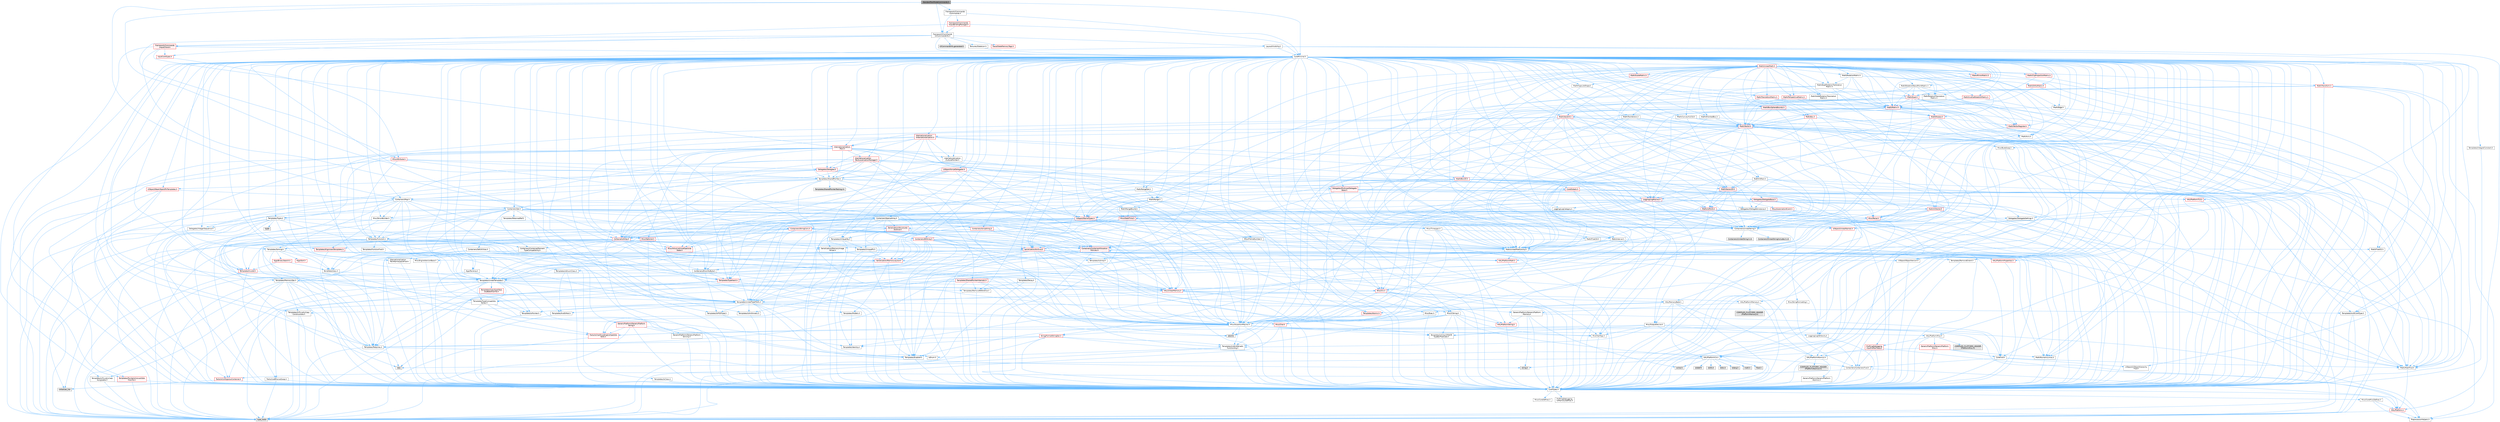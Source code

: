 digraph "StandardToolModeCommands.h"
{
 // INTERACTIVE_SVG=YES
 // LATEX_PDF_SIZE
  bgcolor="transparent";
  edge [fontname=Helvetica,fontsize=10,labelfontname=Helvetica,labelfontsize=10];
  node [fontname=Helvetica,fontsize=10,shape=box,height=0.2,width=0.4];
  Node1 [id="Node000001",label="StandardToolModeCommands.h",height=0.2,width=0.4,color="gray40", fillcolor="grey60", style="filled", fontcolor="black",tooltip=" "];
  Node1 -> Node2 [id="edge1_Node000001_Node000002",color="steelblue1",style="solid",tooltip=" "];
  Node2 [id="Node000002",label="Containers/Map.h",height=0.2,width=0.4,color="grey40", fillcolor="white", style="filled",URL="$df/d79/Map_8h.html",tooltip=" "];
  Node2 -> Node3 [id="edge2_Node000002_Node000003",color="steelblue1",style="solid",tooltip=" "];
  Node3 [id="Node000003",label="CoreTypes.h",height=0.2,width=0.4,color="grey40", fillcolor="white", style="filled",URL="$dc/dec/CoreTypes_8h.html",tooltip=" "];
  Node3 -> Node4 [id="edge3_Node000003_Node000004",color="steelblue1",style="solid",tooltip=" "];
  Node4 [id="Node000004",label="HAL/Platform.h",height=0.2,width=0.4,color="red", fillcolor="#FFF0F0", style="filled",URL="$d9/dd0/Platform_8h.html",tooltip=" "];
  Node4 -> Node7 [id="edge4_Node000004_Node000007",color="steelblue1",style="solid",tooltip=" "];
  Node7 [id="Node000007",label="type_traits",height=0.2,width=0.4,color="grey60", fillcolor="#E0E0E0", style="filled",tooltip=" "];
  Node4 -> Node8 [id="edge5_Node000004_Node000008",color="steelblue1",style="solid",tooltip=" "];
  Node8 [id="Node000008",label="PreprocessorHelpers.h",height=0.2,width=0.4,color="grey40", fillcolor="white", style="filled",URL="$db/ddb/PreprocessorHelpers_8h.html",tooltip=" "];
  Node3 -> Node14 [id="edge6_Node000003_Node000014",color="steelblue1",style="solid",tooltip=" "];
  Node14 [id="Node000014",label="ProfilingDebugging\l/UMemoryDefines.h",height=0.2,width=0.4,color="grey40", fillcolor="white", style="filled",URL="$d2/da2/UMemoryDefines_8h.html",tooltip=" "];
  Node3 -> Node15 [id="edge7_Node000003_Node000015",color="steelblue1",style="solid",tooltip=" "];
  Node15 [id="Node000015",label="Misc/CoreMiscDefines.h",height=0.2,width=0.4,color="grey40", fillcolor="white", style="filled",URL="$da/d38/CoreMiscDefines_8h.html",tooltip=" "];
  Node15 -> Node4 [id="edge8_Node000015_Node000004",color="steelblue1",style="solid",tooltip=" "];
  Node15 -> Node8 [id="edge9_Node000015_Node000008",color="steelblue1",style="solid",tooltip=" "];
  Node3 -> Node16 [id="edge10_Node000003_Node000016",color="steelblue1",style="solid",tooltip=" "];
  Node16 [id="Node000016",label="Misc/CoreDefines.h",height=0.2,width=0.4,color="grey40", fillcolor="white", style="filled",URL="$d3/dd2/CoreDefines_8h.html",tooltip=" "];
  Node2 -> Node17 [id="edge11_Node000002_Node000017",color="steelblue1",style="solid",tooltip=" "];
  Node17 [id="Node000017",label="Algo/Reverse.h",height=0.2,width=0.4,color="grey40", fillcolor="white", style="filled",URL="$d5/d93/Reverse_8h.html",tooltip=" "];
  Node17 -> Node3 [id="edge12_Node000017_Node000003",color="steelblue1",style="solid",tooltip=" "];
  Node17 -> Node18 [id="edge13_Node000017_Node000018",color="steelblue1",style="solid",tooltip=" "];
  Node18 [id="Node000018",label="Templates/UnrealTemplate.h",height=0.2,width=0.4,color="grey40", fillcolor="white", style="filled",URL="$d4/d24/UnrealTemplate_8h.html",tooltip=" "];
  Node18 -> Node3 [id="edge14_Node000018_Node000003",color="steelblue1",style="solid",tooltip=" "];
  Node18 -> Node19 [id="edge15_Node000018_Node000019",color="steelblue1",style="solid",tooltip=" "];
  Node19 [id="Node000019",label="Templates/IsPointer.h",height=0.2,width=0.4,color="grey40", fillcolor="white", style="filled",URL="$d7/d05/IsPointer_8h.html",tooltip=" "];
  Node19 -> Node3 [id="edge16_Node000019_Node000003",color="steelblue1",style="solid",tooltip=" "];
  Node18 -> Node20 [id="edge17_Node000018_Node000020",color="steelblue1",style="solid",tooltip=" "];
  Node20 [id="Node000020",label="HAL/UnrealMemory.h",height=0.2,width=0.4,color="red", fillcolor="#FFF0F0", style="filled",URL="$d9/d96/UnrealMemory_8h.html",tooltip=" "];
  Node20 -> Node3 [id="edge18_Node000020_Node000003",color="steelblue1",style="solid",tooltip=" "];
  Node20 -> Node21 [id="edge19_Node000020_Node000021",color="steelblue1",style="solid",tooltip=" "];
  Node21 [id="Node000021",label="GenericPlatform/GenericPlatform\lMemory.h",height=0.2,width=0.4,color="grey40", fillcolor="white", style="filled",URL="$dd/d22/GenericPlatformMemory_8h.html",tooltip=" "];
  Node21 -> Node22 [id="edge20_Node000021_Node000022",color="steelblue1",style="solid",tooltip=" "];
  Node22 [id="Node000022",label="CoreFwd.h",height=0.2,width=0.4,color="grey40", fillcolor="white", style="filled",URL="$d1/d1e/CoreFwd_8h.html",tooltip=" "];
  Node22 -> Node3 [id="edge21_Node000022_Node000003",color="steelblue1",style="solid",tooltip=" "];
  Node22 -> Node23 [id="edge22_Node000022_Node000023",color="steelblue1",style="solid",tooltip=" "];
  Node23 [id="Node000023",label="Containers/ContainersFwd.h",height=0.2,width=0.4,color="grey40", fillcolor="white", style="filled",URL="$d4/d0a/ContainersFwd_8h.html",tooltip=" "];
  Node23 -> Node4 [id="edge23_Node000023_Node000004",color="steelblue1",style="solid",tooltip=" "];
  Node23 -> Node3 [id="edge24_Node000023_Node000003",color="steelblue1",style="solid",tooltip=" "];
  Node23 -> Node24 [id="edge25_Node000023_Node000024",color="steelblue1",style="solid",tooltip=" "];
  Node24 [id="Node000024",label="Traits/IsContiguousContainer.h",height=0.2,width=0.4,color="red", fillcolor="#FFF0F0", style="filled",URL="$d5/d3c/IsContiguousContainer_8h.html",tooltip=" "];
  Node24 -> Node3 [id="edge26_Node000024_Node000003",color="steelblue1",style="solid",tooltip=" "];
  Node24 -> Node26 [id="edge27_Node000024_Node000026",color="steelblue1",style="solid",tooltip=" "];
  Node26 [id="Node000026",label="initializer_list",height=0.2,width=0.4,color="grey60", fillcolor="#E0E0E0", style="filled",tooltip=" "];
  Node22 -> Node27 [id="edge28_Node000022_Node000027",color="steelblue1",style="solid",tooltip=" "];
  Node27 [id="Node000027",label="Math/MathFwd.h",height=0.2,width=0.4,color="grey40", fillcolor="white", style="filled",URL="$d2/d10/MathFwd_8h.html",tooltip=" "];
  Node27 -> Node4 [id="edge29_Node000027_Node000004",color="steelblue1",style="solid",tooltip=" "];
  Node22 -> Node28 [id="edge30_Node000022_Node000028",color="steelblue1",style="solid",tooltip=" "];
  Node28 [id="Node000028",label="UObject/UObjectHierarchy\lFwd.h",height=0.2,width=0.4,color="grey40", fillcolor="white", style="filled",URL="$d3/d13/UObjectHierarchyFwd_8h.html",tooltip=" "];
  Node21 -> Node3 [id="edge31_Node000021_Node000003",color="steelblue1",style="solid",tooltip=" "];
  Node21 -> Node29 [id="edge32_Node000021_Node000029",color="steelblue1",style="solid",tooltip=" "];
  Node29 [id="Node000029",label="HAL/PlatformString.h",height=0.2,width=0.4,color="red", fillcolor="#FFF0F0", style="filled",URL="$db/db5/PlatformString_8h.html",tooltip=" "];
  Node29 -> Node3 [id="edge33_Node000029_Node000003",color="steelblue1",style="solid",tooltip=" "];
  Node21 -> Node31 [id="edge34_Node000021_Node000031",color="steelblue1",style="solid",tooltip=" "];
  Node31 [id="Node000031",label="string.h",height=0.2,width=0.4,color="grey60", fillcolor="#E0E0E0", style="filled",tooltip=" "];
  Node21 -> Node32 [id="edge35_Node000021_Node000032",color="steelblue1",style="solid",tooltip=" "];
  Node32 [id="Node000032",label="wchar.h",height=0.2,width=0.4,color="grey60", fillcolor="#E0E0E0", style="filled",tooltip=" "];
  Node20 -> Node33 [id="edge36_Node000020_Node000033",color="steelblue1",style="solid",tooltip=" "];
  Node33 [id="Node000033",label="HAL/MemoryBase.h",height=0.2,width=0.4,color="grey40", fillcolor="white", style="filled",URL="$d6/d9f/MemoryBase_8h.html",tooltip=" "];
  Node33 -> Node3 [id="edge37_Node000033_Node000003",color="steelblue1",style="solid",tooltip=" "];
  Node33 -> Node34 [id="edge38_Node000033_Node000034",color="steelblue1",style="solid",tooltip=" "];
  Node34 [id="Node000034",label="HAL/PlatformAtomics.h",height=0.2,width=0.4,color="grey40", fillcolor="white", style="filled",URL="$d3/d36/PlatformAtomics_8h.html",tooltip=" "];
  Node34 -> Node3 [id="edge39_Node000034_Node000003",color="steelblue1",style="solid",tooltip=" "];
  Node34 -> Node35 [id="edge40_Node000034_Node000035",color="steelblue1",style="solid",tooltip=" "];
  Node35 [id="Node000035",label="GenericPlatform/GenericPlatform\lAtomics.h",height=0.2,width=0.4,color="grey40", fillcolor="white", style="filled",URL="$da/d72/GenericPlatformAtomics_8h.html",tooltip=" "];
  Node35 -> Node3 [id="edge41_Node000035_Node000003",color="steelblue1",style="solid",tooltip=" "];
  Node34 -> Node36 [id="edge42_Node000034_Node000036",color="steelblue1",style="solid",tooltip=" "];
  Node36 [id="Node000036",label="COMPILED_PLATFORM_HEADER\l(PlatformAtomics.h)",height=0.2,width=0.4,color="grey60", fillcolor="#E0E0E0", style="filled",tooltip=" "];
  Node33 -> Node37 [id="edge43_Node000033_Node000037",color="steelblue1",style="solid",tooltip=" "];
  Node37 [id="Node000037",label="HAL/PlatformCrt.h",height=0.2,width=0.4,color="grey40", fillcolor="white", style="filled",URL="$d8/d75/PlatformCrt_8h.html",tooltip=" "];
  Node37 -> Node38 [id="edge44_Node000037_Node000038",color="steelblue1",style="solid",tooltip=" "];
  Node38 [id="Node000038",label="new",height=0.2,width=0.4,color="grey60", fillcolor="#E0E0E0", style="filled",tooltip=" "];
  Node37 -> Node32 [id="edge45_Node000037_Node000032",color="steelblue1",style="solid",tooltip=" "];
  Node37 -> Node39 [id="edge46_Node000037_Node000039",color="steelblue1",style="solid",tooltip=" "];
  Node39 [id="Node000039",label="stddef.h",height=0.2,width=0.4,color="grey60", fillcolor="#E0E0E0", style="filled",tooltip=" "];
  Node37 -> Node40 [id="edge47_Node000037_Node000040",color="steelblue1",style="solid",tooltip=" "];
  Node40 [id="Node000040",label="stdlib.h",height=0.2,width=0.4,color="grey60", fillcolor="#E0E0E0", style="filled",tooltip=" "];
  Node37 -> Node41 [id="edge48_Node000037_Node000041",color="steelblue1",style="solid",tooltip=" "];
  Node41 [id="Node000041",label="stdio.h",height=0.2,width=0.4,color="grey60", fillcolor="#E0E0E0", style="filled",tooltip=" "];
  Node37 -> Node42 [id="edge49_Node000037_Node000042",color="steelblue1",style="solid",tooltip=" "];
  Node42 [id="Node000042",label="stdarg.h",height=0.2,width=0.4,color="grey60", fillcolor="#E0E0E0", style="filled",tooltip=" "];
  Node37 -> Node43 [id="edge50_Node000037_Node000043",color="steelblue1",style="solid",tooltip=" "];
  Node43 [id="Node000043",label="math.h",height=0.2,width=0.4,color="grey60", fillcolor="#E0E0E0", style="filled",tooltip=" "];
  Node37 -> Node44 [id="edge51_Node000037_Node000044",color="steelblue1",style="solid",tooltip=" "];
  Node44 [id="Node000044",label="float.h",height=0.2,width=0.4,color="grey60", fillcolor="#E0E0E0", style="filled",tooltip=" "];
  Node37 -> Node31 [id="edge52_Node000037_Node000031",color="steelblue1",style="solid",tooltip=" "];
  Node33 -> Node45 [id="edge53_Node000033_Node000045",color="steelblue1",style="solid",tooltip=" "];
  Node45 [id="Node000045",label="Misc/Exec.h",height=0.2,width=0.4,color="grey40", fillcolor="white", style="filled",URL="$de/ddb/Exec_8h.html",tooltip=" "];
  Node45 -> Node3 [id="edge54_Node000045_Node000003",color="steelblue1",style="solid",tooltip=" "];
  Node45 -> Node46 [id="edge55_Node000045_Node000046",color="steelblue1",style="solid",tooltip=" "];
  Node46 [id="Node000046",label="Misc/AssertionMacros.h",height=0.2,width=0.4,color="grey40", fillcolor="white", style="filled",URL="$d0/dfa/AssertionMacros_8h.html",tooltip=" "];
  Node46 -> Node3 [id="edge56_Node000046_Node000003",color="steelblue1",style="solid",tooltip=" "];
  Node46 -> Node4 [id="edge57_Node000046_Node000004",color="steelblue1",style="solid",tooltip=" "];
  Node46 -> Node47 [id="edge58_Node000046_Node000047",color="steelblue1",style="solid",tooltip=" "];
  Node47 [id="Node000047",label="HAL/PlatformMisc.h",height=0.2,width=0.4,color="grey40", fillcolor="white", style="filled",URL="$d0/df5/PlatformMisc_8h.html",tooltip=" "];
  Node47 -> Node3 [id="edge59_Node000047_Node000003",color="steelblue1",style="solid",tooltip=" "];
  Node47 -> Node48 [id="edge60_Node000047_Node000048",color="steelblue1",style="solid",tooltip=" "];
  Node48 [id="Node000048",label="GenericPlatform/GenericPlatform\lMisc.h",height=0.2,width=0.4,color="red", fillcolor="#FFF0F0", style="filled",URL="$db/d9a/GenericPlatformMisc_8h.html",tooltip=" "];
  Node48 -> Node22 [id="edge61_Node000048_Node000022",color="steelblue1",style="solid",tooltip=" "];
  Node48 -> Node3 [id="edge62_Node000048_Node000003",color="steelblue1",style="solid",tooltip=" "];
  Node48 -> Node37 [id="edge63_Node000048_Node000037",color="steelblue1",style="solid",tooltip=" "];
  Node48 -> Node52 [id="edge64_Node000048_Node000052",color="steelblue1",style="solid",tooltip=" "];
  Node52 [id="Node000052",label="Math/NumericLimits.h",height=0.2,width=0.4,color="grey40", fillcolor="white", style="filled",URL="$df/d1b/NumericLimits_8h.html",tooltip=" "];
  Node52 -> Node3 [id="edge65_Node000052_Node000003",color="steelblue1",style="solid",tooltip=" "];
  Node47 -> Node57 [id="edge66_Node000047_Node000057",color="steelblue1",style="solid",tooltip=" "];
  Node57 [id="Node000057",label="COMPILED_PLATFORM_HEADER\l(PlatformMisc.h)",height=0.2,width=0.4,color="grey60", fillcolor="#E0E0E0", style="filled",tooltip=" "];
  Node47 -> Node58 [id="edge67_Node000047_Node000058",color="steelblue1",style="solid",tooltip=" "];
  Node58 [id="Node000058",label="ProfilingDebugging\l/CpuProfilerTrace.h",height=0.2,width=0.4,color="red", fillcolor="#FFF0F0", style="filled",URL="$da/dcb/CpuProfilerTrace_8h.html",tooltip=" "];
  Node58 -> Node3 [id="edge68_Node000058_Node000003",color="steelblue1",style="solid",tooltip=" "];
  Node58 -> Node23 [id="edge69_Node000058_Node000023",color="steelblue1",style="solid",tooltip=" "];
  Node58 -> Node34 [id="edge70_Node000058_Node000034",color="steelblue1",style="solid",tooltip=" "];
  Node58 -> Node8 [id="edge71_Node000058_Node000008",color="steelblue1",style="solid",tooltip=" "];
  Node46 -> Node8 [id="edge72_Node000046_Node000008",color="steelblue1",style="solid",tooltip=" "];
  Node46 -> Node63 [id="edge73_Node000046_Node000063",color="steelblue1",style="solid",tooltip=" "];
  Node63 [id="Node000063",label="Templates/EnableIf.h",height=0.2,width=0.4,color="grey40", fillcolor="white", style="filled",URL="$d7/d60/EnableIf_8h.html",tooltip=" "];
  Node63 -> Node3 [id="edge74_Node000063_Node000003",color="steelblue1",style="solid",tooltip=" "];
  Node46 -> Node64 [id="edge75_Node000046_Node000064",color="steelblue1",style="solid",tooltip=" "];
  Node64 [id="Node000064",label="Templates/IsArrayOrRefOf\lTypeByPredicate.h",height=0.2,width=0.4,color="grey40", fillcolor="white", style="filled",URL="$d6/da1/IsArrayOrRefOfTypeByPredicate_8h.html",tooltip=" "];
  Node64 -> Node3 [id="edge76_Node000064_Node000003",color="steelblue1",style="solid",tooltip=" "];
  Node46 -> Node65 [id="edge77_Node000046_Node000065",color="steelblue1",style="solid",tooltip=" "];
  Node65 [id="Node000065",label="Templates/IsValidVariadic\lFunctionArg.h",height=0.2,width=0.4,color="grey40", fillcolor="white", style="filled",URL="$d0/dc8/IsValidVariadicFunctionArg_8h.html",tooltip=" "];
  Node65 -> Node3 [id="edge78_Node000065_Node000003",color="steelblue1",style="solid",tooltip=" "];
  Node65 -> Node66 [id="edge79_Node000065_Node000066",color="steelblue1",style="solid",tooltip=" "];
  Node66 [id="Node000066",label="IsEnum.h",height=0.2,width=0.4,color="grey40", fillcolor="white", style="filled",URL="$d4/de5/IsEnum_8h.html",tooltip=" "];
  Node65 -> Node7 [id="edge80_Node000065_Node000007",color="steelblue1",style="solid",tooltip=" "];
  Node46 -> Node67 [id="edge81_Node000046_Node000067",color="steelblue1",style="solid",tooltip=" "];
  Node67 [id="Node000067",label="Traits/IsCharEncodingCompatible\lWith.h",height=0.2,width=0.4,color="red", fillcolor="#FFF0F0", style="filled",URL="$df/dd1/IsCharEncodingCompatibleWith_8h.html",tooltip=" "];
  Node67 -> Node7 [id="edge82_Node000067_Node000007",color="steelblue1",style="solid",tooltip=" "];
  Node46 -> Node69 [id="edge83_Node000046_Node000069",color="steelblue1",style="solid",tooltip=" "];
  Node69 [id="Node000069",label="Misc/VarArgs.h",height=0.2,width=0.4,color="grey40", fillcolor="white", style="filled",URL="$d5/d6f/VarArgs_8h.html",tooltip=" "];
  Node69 -> Node3 [id="edge84_Node000069_Node000003",color="steelblue1",style="solid",tooltip=" "];
  Node46 -> Node70 [id="edge85_Node000046_Node000070",color="steelblue1",style="solid",tooltip=" "];
  Node70 [id="Node000070",label="String/FormatStringSan.h",height=0.2,width=0.4,color="red", fillcolor="#FFF0F0", style="filled",URL="$d3/d8b/FormatStringSan_8h.html",tooltip=" "];
  Node70 -> Node7 [id="edge86_Node000070_Node000007",color="steelblue1",style="solid",tooltip=" "];
  Node70 -> Node3 [id="edge87_Node000070_Node000003",color="steelblue1",style="solid",tooltip=" "];
  Node70 -> Node71 [id="edge88_Node000070_Node000071",color="steelblue1",style="solid",tooltip=" "];
  Node71 [id="Node000071",label="Templates/Requires.h",height=0.2,width=0.4,color="grey40", fillcolor="white", style="filled",URL="$dc/d96/Requires_8h.html",tooltip=" "];
  Node71 -> Node63 [id="edge89_Node000071_Node000063",color="steelblue1",style="solid",tooltip=" "];
  Node71 -> Node7 [id="edge90_Node000071_Node000007",color="steelblue1",style="solid",tooltip=" "];
  Node70 -> Node72 [id="edge91_Node000070_Node000072",color="steelblue1",style="solid",tooltip=" "];
  Node72 [id="Node000072",label="Templates/Identity.h",height=0.2,width=0.4,color="grey40", fillcolor="white", style="filled",URL="$d0/dd5/Identity_8h.html",tooltip=" "];
  Node70 -> Node65 [id="edge92_Node000070_Node000065",color="steelblue1",style="solid",tooltip=" "];
  Node70 -> Node23 [id="edge93_Node000070_Node000023",color="steelblue1",style="solid",tooltip=" "];
  Node46 -> Node76 [id="edge94_Node000046_Node000076",color="steelblue1",style="solid",tooltip=" "];
  Node76 [id="Node000076",label="atomic",height=0.2,width=0.4,color="grey60", fillcolor="#E0E0E0", style="filled",tooltip=" "];
  Node33 -> Node77 [id="edge95_Node000033_Node000077",color="steelblue1",style="solid",tooltip=" "];
  Node77 [id="Node000077",label="Misc/OutputDevice.h",height=0.2,width=0.4,color="grey40", fillcolor="white", style="filled",URL="$d7/d32/OutputDevice_8h.html",tooltip=" "];
  Node77 -> Node22 [id="edge96_Node000077_Node000022",color="steelblue1",style="solid",tooltip=" "];
  Node77 -> Node3 [id="edge97_Node000077_Node000003",color="steelblue1",style="solid",tooltip=" "];
  Node77 -> Node78 [id="edge98_Node000077_Node000078",color="steelblue1",style="solid",tooltip=" "];
  Node78 [id="Node000078",label="Logging/LogVerbosity.h",height=0.2,width=0.4,color="grey40", fillcolor="white", style="filled",URL="$d2/d8f/LogVerbosity_8h.html",tooltip=" "];
  Node78 -> Node3 [id="edge99_Node000078_Node000003",color="steelblue1",style="solid",tooltip=" "];
  Node77 -> Node69 [id="edge100_Node000077_Node000069",color="steelblue1",style="solid",tooltip=" "];
  Node77 -> Node64 [id="edge101_Node000077_Node000064",color="steelblue1",style="solid",tooltip=" "];
  Node77 -> Node65 [id="edge102_Node000077_Node000065",color="steelblue1",style="solid",tooltip=" "];
  Node77 -> Node67 [id="edge103_Node000077_Node000067",color="steelblue1",style="solid",tooltip=" "];
  Node33 -> Node79 [id="edge104_Node000033_Node000079",color="steelblue1",style="solid",tooltip=" "];
  Node79 [id="Node000079",label="Templates/Atomic.h",height=0.2,width=0.4,color="red", fillcolor="#FFF0F0", style="filled",URL="$d3/d91/Atomic_8h.html",tooltip=" "];
  Node79 -> Node76 [id="edge105_Node000079_Node000076",color="steelblue1",style="solid",tooltip=" "];
  Node20 -> Node88 [id="edge106_Node000020_Node000088",color="steelblue1",style="solid",tooltip=" "];
  Node88 [id="Node000088",label="HAL/PlatformMemory.h",height=0.2,width=0.4,color="grey40", fillcolor="white", style="filled",URL="$de/d68/PlatformMemory_8h.html",tooltip=" "];
  Node88 -> Node3 [id="edge107_Node000088_Node000003",color="steelblue1",style="solid",tooltip=" "];
  Node88 -> Node21 [id="edge108_Node000088_Node000021",color="steelblue1",style="solid",tooltip=" "];
  Node88 -> Node89 [id="edge109_Node000088_Node000089",color="steelblue1",style="solid",tooltip=" "];
  Node89 [id="Node000089",label="COMPILED_PLATFORM_HEADER\l(PlatformMemory.h)",height=0.2,width=0.4,color="grey60", fillcolor="#E0E0E0", style="filled",tooltip=" "];
  Node20 -> Node19 [id="edge110_Node000020_Node000019",color="steelblue1",style="solid",tooltip=" "];
  Node18 -> Node91 [id="edge111_Node000018_Node000091",color="steelblue1",style="solid",tooltip=" "];
  Node91 [id="Node000091",label="Templates/CopyQualifiers\lAndRefsFromTo.h",height=0.2,width=0.4,color="red", fillcolor="#FFF0F0", style="filled",URL="$d3/db3/CopyQualifiersAndRefsFromTo_8h.html",tooltip=" "];
  Node18 -> Node93 [id="edge112_Node000018_Node000093",color="steelblue1",style="solid",tooltip=" "];
  Node93 [id="Node000093",label="Templates/UnrealTypeTraits.h",height=0.2,width=0.4,color="grey40", fillcolor="white", style="filled",URL="$d2/d2d/UnrealTypeTraits_8h.html",tooltip=" "];
  Node93 -> Node3 [id="edge113_Node000093_Node000003",color="steelblue1",style="solid",tooltip=" "];
  Node93 -> Node19 [id="edge114_Node000093_Node000019",color="steelblue1",style="solid",tooltip=" "];
  Node93 -> Node46 [id="edge115_Node000093_Node000046",color="steelblue1",style="solid",tooltip=" "];
  Node93 -> Node84 [id="edge116_Node000093_Node000084",color="steelblue1",style="solid",tooltip=" "];
  Node84 [id="Node000084",label="Templates/AndOrNot.h",height=0.2,width=0.4,color="grey40", fillcolor="white", style="filled",URL="$db/d0a/AndOrNot_8h.html",tooltip=" "];
  Node84 -> Node3 [id="edge117_Node000084_Node000003",color="steelblue1",style="solid",tooltip=" "];
  Node93 -> Node63 [id="edge118_Node000093_Node000063",color="steelblue1",style="solid",tooltip=" "];
  Node93 -> Node94 [id="edge119_Node000093_Node000094",color="steelblue1",style="solid",tooltip=" "];
  Node94 [id="Node000094",label="Templates/IsArithmetic.h",height=0.2,width=0.4,color="grey40", fillcolor="white", style="filled",URL="$d2/d5d/IsArithmetic_8h.html",tooltip=" "];
  Node94 -> Node3 [id="edge120_Node000094_Node000003",color="steelblue1",style="solid",tooltip=" "];
  Node93 -> Node66 [id="edge121_Node000093_Node000066",color="steelblue1",style="solid",tooltip=" "];
  Node93 -> Node95 [id="edge122_Node000093_Node000095",color="steelblue1",style="solid",tooltip=" "];
  Node95 [id="Node000095",label="Templates/Models.h",height=0.2,width=0.4,color="grey40", fillcolor="white", style="filled",URL="$d3/d0c/Models_8h.html",tooltip=" "];
  Node95 -> Node72 [id="edge123_Node000095_Node000072",color="steelblue1",style="solid",tooltip=" "];
  Node93 -> Node96 [id="edge124_Node000093_Node000096",color="steelblue1",style="solid",tooltip=" "];
  Node96 [id="Node000096",label="Templates/IsPODType.h",height=0.2,width=0.4,color="grey40", fillcolor="white", style="filled",URL="$d7/db1/IsPODType_8h.html",tooltip=" "];
  Node96 -> Node3 [id="edge125_Node000096_Node000003",color="steelblue1",style="solid",tooltip=" "];
  Node93 -> Node97 [id="edge126_Node000093_Node000097",color="steelblue1",style="solid",tooltip=" "];
  Node97 [id="Node000097",label="Templates/IsUECoreType.h",height=0.2,width=0.4,color="grey40", fillcolor="white", style="filled",URL="$d1/db8/IsUECoreType_8h.html",tooltip=" "];
  Node97 -> Node3 [id="edge127_Node000097_Node000003",color="steelblue1",style="solid",tooltip=" "];
  Node97 -> Node7 [id="edge128_Node000097_Node000007",color="steelblue1",style="solid",tooltip=" "];
  Node93 -> Node85 [id="edge129_Node000093_Node000085",color="steelblue1",style="solid",tooltip=" "];
  Node85 [id="Node000085",label="Templates/IsTriviallyCopy\lConstructible.h",height=0.2,width=0.4,color="grey40", fillcolor="white", style="filled",URL="$d3/d78/IsTriviallyCopyConstructible_8h.html",tooltip=" "];
  Node85 -> Node3 [id="edge130_Node000085_Node000003",color="steelblue1",style="solid",tooltip=" "];
  Node85 -> Node7 [id="edge131_Node000085_Node000007",color="steelblue1",style="solid",tooltip=" "];
  Node18 -> Node98 [id="edge132_Node000018_Node000098",color="steelblue1",style="solid",tooltip=" "];
  Node98 [id="Node000098",label="Templates/RemoveReference.h",height=0.2,width=0.4,color="grey40", fillcolor="white", style="filled",URL="$da/dbe/RemoveReference_8h.html",tooltip=" "];
  Node98 -> Node3 [id="edge133_Node000098_Node000003",color="steelblue1",style="solid",tooltip=" "];
  Node18 -> Node71 [id="edge134_Node000018_Node000071",color="steelblue1",style="solid",tooltip=" "];
  Node18 -> Node99 [id="edge135_Node000018_Node000099",color="steelblue1",style="solid",tooltip=" "];
  Node99 [id="Node000099",label="Templates/TypeCompatible\lBytes.h",height=0.2,width=0.4,color="grey40", fillcolor="white", style="filled",URL="$df/d0a/TypeCompatibleBytes_8h.html",tooltip=" "];
  Node99 -> Node3 [id="edge136_Node000099_Node000003",color="steelblue1",style="solid",tooltip=" "];
  Node99 -> Node31 [id="edge137_Node000099_Node000031",color="steelblue1",style="solid",tooltip=" "];
  Node99 -> Node38 [id="edge138_Node000099_Node000038",color="steelblue1",style="solid",tooltip=" "];
  Node99 -> Node7 [id="edge139_Node000099_Node000007",color="steelblue1",style="solid",tooltip=" "];
  Node18 -> Node72 [id="edge140_Node000018_Node000072",color="steelblue1",style="solid",tooltip=" "];
  Node18 -> Node24 [id="edge141_Node000018_Node000024",color="steelblue1",style="solid",tooltip=" "];
  Node18 -> Node100 [id="edge142_Node000018_Node000100",color="steelblue1",style="solid",tooltip=" "];
  Node100 [id="Node000100",label="Traits/UseBitwiseSwap.h",height=0.2,width=0.4,color="grey40", fillcolor="white", style="filled",URL="$db/df3/UseBitwiseSwap_8h.html",tooltip=" "];
  Node100 -> Node3 [id="edge143_Node000100_Node000003",color="steelblue1",style="solid",tooltip=" "];
  Node100 -> Node7 [id="edge144_Node000100_Node000007",color="steelblue1",style="solid",tooltip=" "];
  Node18 -> Node7 [id="edge145_Node000018_Node000007",color="steelblue1",style="solid",tooltip=" "];
  Node2 -> Node101 [id="edge146_Node000002_Node000101",color="steelblue1",style="solid",tooltip=" "];
  Node101 [id="Node000101",label="Containers/ContainerElement\lTypeCompatibility.h",height=0.2,width=0.4,color="grey40", fillcolor="white", style="filled",URL="$df/ddf/ContainerElementTypeCompatibility_8h.html",tooltip=" "];
  Node101 -> Node3 [id="edge147_Node000101_Node000003",color="steelblue1",style="solid",tooltip=" "];
  Node101 -> Node93 [id="edge148_Node000101_Node000093",color="steelblue1",style="solid",tooltip=" "];
  Node2 -> Node102 [id="edge149_Node000002_Node000102",color="steelblue1",style="solid",tooltip=" "];
  Node102 [id="Node000102",label="Containers/Set.h",height=0.2,width=0.4,color="grey40", fillcolor="white", style="filled",URL="$d4/d45/Set_8h.html",tooltip=" "];
  Node102 -> Node103 [id="edge150_Node000102_Node000103",color="steelblue1",style="solid",tooltip=" "];
  Node103 [id="Node000103",label="Containers/ContainerAllocation\lPolicies.h",height=0.2,width=0.4,color="red", fillcolor="#FFF0F0", style="filled",URL="$d7/dff/ContainerAllocationPolicies_8h.html",tooltip=" "];
  Node103 -> Node3 [id="edge151_Node000103_Node000003",color="steelblue1",style="solid",tooltip=" "];
  Node103 -> Node103 [id="edge152_Node000103_Node000103",color="steelblue1",style="solid",tooltip=" "];
  Node103 -> Node105 [id="edge153_Node000103_Node000105",color="steelblue1",style="solid",tooltip=" "];
  Node105 [id="Node000105",label="HAL/PlatformMath.h",height=0.2,width=0.4,color="red", fillcolor="#FFF0F0", style="filled",URL="$dc/d53/PlatformMath_8h.html",tooltip=" "];
  Node105 -> Node3 [id="edge154_Node000105_Node000003",color="steelblue1",style="solid",tooltip=" "];
  Node103 -> Node20 [id="edge155_Node000103_Node000020",color="steelblue1",style="solid",tooltip=" "];
  Node103 -> Node52 [id="edge156_Node000103_Node000052",color="steelblue1",style="solid",tooltip=" "];
  Node103 -> Node46 [id="edge157_Node000103_Node000046",color="steelblue1",style="solid",tooltip=" "];
  Node103 -> Node114 [id="edge158_Node000103_Node000114",color="steelblue1",style="solid",tooltip=" "];
  Node114 [id="Node000114",label="Templates/MemoryOps.h",height=0.2,width=0.4,color="grey40", fillcolor="white", style="filled",URL="$db/dea/MemoryOps_8h.html",tooltip=" "];
  Node114 -> Node3 [id="edge159_Node000114_Node000003",color="steelblue1",style="solid",tooltip=" "];
  Node114 -> Node20 [id="edge160_Node000114_Node000020",color="steelblue1",style="solid",tooltip=" "];
  Node114 -> Node86 [id="edge161_Node000114_Node000086",color="steelblue1",style="solid",tooltip=" "];
  Node86 [id="Node000086",label="Templates/IsTriviallyCopy\lAssignable.h",height=0.2,width=0.4,color="grey40", fillcolor="white", style="filled",URL="$d2/df2/IsTriviallyCopyAssignable_8h.html",tooltip=" "];
  Node86 -> Node3 [id="edge162_Node000086_Node000003",color="steelblue1",style="solid",tooltip=" "];
  Node86 -> Node7 [id="edge163_Node000086_Node000007",color="steelblue1",style="solid",tooltip=" "];
  Node114 -> Node85 [id="edge164_Node000114_Node000085",color="steelblue1",style="solid",tooltip=" "];
  Node114 -> Node71 [id="edge165_Node000114_Node000071",color="steelblue1",style="solid",tooltip=" "];
  Node114 -> Node93 [id="edge166_Node000114_Node000093",color="steelblue1",style="solid",tooltip=" "];
  Node114 -> Node100 [id="edge167_Node000114_Node000100",color="steelblue1",style="solid",tooltip=" "];
  Node114 -> Node38 [id="edge168_Node000114_Node000038",color="steelblue1",style="solid",tooltip=" "];
  Node114 -> Node7 [id="edge169_Node000114_Node000007",color="steelblue1",style="solid",tooltip=" "];
  Node103 -> Node99 [id="edge170_Node000103_Node000099",color="steelblue1",style="solid",tooltip=" "];
  Node103 -> Node7 [id="edge171_Node000103_Node000007",color="steelblue1",style="solid",tooltip=" "];
  Node102 -> Node101 [id="edge172_Node000102_Node000101",color="steelblue1",style="solid",tooltip=" "];
  Node102 -> Node115 [id="edge173_Node000102_Node000115",color="steelblue1",style="solid",tooltip=" "];
  Node115 [id="Node000115",label="Containers/SetUtilities.h",height=0.2,width=0.4,color="grey40", fillcolor="white", style="filled",URL="$dc/de5/SetUtilities_8h.html",tooltip=" "];
  Node115 -> Node3 [id="edge174_Node000115_Node000003",color="steelblue1",style="solid",tooltip=" "];
  Node115 -> Node116 [id="edge175_Node000115_Node000116",color="steelblue1",style="solid",tooltip=" "];
  Node116 [id="Node000116",label="Serialization/MemoryLayout.h",height=0.2,width=0.4,color="red", fillcolor="#FFF0F0", style="filled",URL="$d7/d66/MemoryLayout_8h.html",tooltip=" "];
  Node116 -> Node119 [id="edge176_Node000116_Node000119",color="steelblue1",style="solid",tooltip=" "];
  Node119 [id="Node000119",label="Containers/EnumAsByte.h",height=0.2,width=0.4,color="grey40", fillcolor="white", style="filled",URL="$d6/d9a/EnumAsByte_8h.html",tooltip=" "];
  Node119 -> Node3 [id="edge177_Node000119_Node000003",color="steelblue1",style="solid",tooltip=" "];
  Node119 -> Node96 [id="edge178_Node000119_Node000096",color="steelblue1",style="solid",tooltip=" "];
  Node119 -> Node120 [id="edge179_Node000119_Node000120",color="steelblue1",style="solid",tooltip=" "];
  Node120 [id="Node000120",label="Templates/TypeHash.h",height=0.2,width=0.4,color="red", fillcolor="#FFF0F0", style="filled",URL="$d1/d62/TypeHash_8h.html",tooltip=" "];
  Node120 -> Node3 [id="edge180_Node000120_Node000003",color="steelblue1",style="solid",tooltip=" "];
  Node120 -> Node71 [id="edge181_Node000120_Node000071",color="steelblue1",style="solid",tooltip=" "];
  Node120 -> Node121 [id="edge182_Node000120_Node000121",color="steelblue1",style="solid",tooltip=" "];
  Node121 [id="Node000121",label="Misc/Crc.h",height=0.2,width=0.4,color="red", fillcolor="#FFF0F0", style="filled",URL="$d4/dd2/Crc_8h.html",tooltip=" "];
  Node121 -> Node3 [id="edge183_Node000121_Node000003",color="steelblue1",style="solid",tooltip=" "];
  Node121 -> Node29 [id="edge184_Node000121_Node000029",color="steelblue1",style="solid",tooltip=" "];
  Node121 -> Node46 [id="edge185_Node000121_Node000046",color="steelblue1",style="solid",tooltip=" "];
  Node121 -> Node122 [id="edge186_Node000121_Node000122",color="steelblue1",style="solid",tooltip=" "];
  Node122 [id="Node000122",label="Misc/CString.h",height=0.2,width=0.4,color="grey40", fillcolor="white", style="filled",URL="$d2/d49/CString_8h.html",tooltip=" "];
  Node122 -> Node3 [id="edge187_Node000122_Node000003",color="steelblue1",style="solid",tooltip=" "];
  Node122 -> Node37 [id="edge188_Node000122_Node000037",color="steelblue1",style="solid",tooltip=" "];
  Node122 -> Node29 [id="edge189_Node000122_Node000029",color="steelblue1",style="solid",tooltip=" "];
  Node122 -> Node46 [id="edge190_Node000122_Node000046",color="steelblue1",style="solid",tooltip=" "];
  Node122 -> Node123 [id="edge191_Node000122_Node000123",color="steelblue1",style="solid",tooltip=" "];
  Node123 [id="Node000123",label="Misc/Char.h",height=0.2,width=0.4,color="red", fillcolor="#FFF0F0", style="filled",URL="$d0/d58/Char_8h.html",tooltip=" "];
  Node123 -> Node3 [id="edge192_Node000123_Node000003",color="steelblue1",style="solid",tooltip=" "];
  Node123 -> Node7 [id="edge193_Node000123_Node000007",color="steelblue1",style="solid",tooltip=" "];
  Node122 -> Node69 [id="edge194_Node000122_Node000069",color="steelblue1",style="solid",tooltip=" "];
  Node122 -> Node64 [id="edge195_Node000122_Node000064",color="steelblue1",style="solid",tooltip=" "];
  Node122 -> Node65 [id="edge196_Node000122_Node000065",color="steelblue1",style="solid",tooltip=" "];
  Node122 -> Node67 [id="edge197_Node000122_Node000067",color="steelblue1",style="solid",tooltip=" "];
  Node121 -> Node123 [id="edge198_Node000121_Node000123",color="steelblue1",style="solid",tooltip=" "];
  Node121 -> Node93 [id="edge199_Node000121_Node000093",color="steelblue1",style="solid",tooltip=" "];
  Node120 -> Node7 [id="edge200_Node000120_Node000007",color="steelblue1",style="solid",tooltip=" "];
  Node116 -> Node20 [id="edge201_Node000116_Node000020",color="steelblue1",style="solid",tooltip=" "];
  Node116 -> Node63 [id="edge202_Node000116_Node000063",color="steelblue1",style="solid",tooltip=" "];
  Node116 -> Node95 [id="edge203_Node000116_Node000095",color="steelblue1",style="solid",tooltip=" "];
  Node116 -> Node18 [id="edge204_Node000116_Node000018",color="steelblue1",style="solid",tooltip=" "];
  Node115 -> Node114 [id="edge205_Node000115_Node000114",color="steelblue1",style="solid",tooltip=" "];
  Node115 -> Node93 [id="edge206_Node000115_Node000093",color="steelblue1",style="solid",tooltip=" "];
  Node102 -> Node129 [id="edge207_Node000102_Node000129",color="steelblue1",style="solid",tooltip=" "];
  Node129 [id="Node000129",label="Containers/SparseArray.h",height=0.2,width=0.4,color="grey40", fillcolor="white", style="filled",URL="$d5/dbf/SparseArray_8h.html",tooltip=" "];
  Node129 -> Node3 [id="edge208_Node000129_Node000003",color="steelblue1",style="solid",tooltip=" "];
  Node129 -> Node46 [id="edge209_Node000129_Node000046",color="steelblue1",style="solid",tooltip=" "];
  Node129 -> Node20 [id="edge210_Node000129_Node000020",color="steelblue1",style="solid",tooltip=" "];
  Node129 -> Node93 [id="edge211_Node000129_Node000093",color="steelblue1",style="solid",tooltip=" "];
  Node129 -> Node18 [id="edge212_Node000129_Node000018",color="steelblue1",style="solid",tooltip=" "];
  Node129 -> Node103 [id="edge213_Node000129_Node000103",color="steelblue1",style="solid",tooltip=" "];
  Node129 -> Node130 [id="edge214_Node000129_Node000130",color="steelblue1",style="solid",tooltip=" "];
  Node130 [id="Node000130",label="Templates/Less.h",height=0.2,width=0.4,color="grey40", fillcolor="white", style="filled",URL="$de/dc8/Less_8h.html",tooltip=" "];
  Node130 -> Node3 [id="edge215_Node000130_Node000003",color="steelblue1",style="solid",tooltip=" "];
  Node130 -> Node18 [id="edge216_Node000130_Node000018",color="steelblue1",style="solid",tooltip=" "];
  Node129 -> Node131 [id="edge217_Node000129_Node000131",color="steelblue1",style="solid",tooltip=" "];
  Node131 [id="Node000131",label="Containers/Array.h",height=0.2,width=0.4,color="red", fillcolor="#FFF0F0", style="filled",URL="$df/dd0/Array_8h.html",tooltip=" "];
  Node131 -> Node3 [id="edge218_Node000131_Node000003",color="steelblue1",style="solid",tooltip=" "];
  Node131 -> Node46 [id="edge219_Node000131_Node000046",color="steelblue1",style="solid",tooltip=" "];
  Node131 -> Node132 [id="edge220_Node000131_Node000132",color="steelblue1",style="solid",tooltip=" "];
  Node132 [id="Node000132",label="Misc/IntrusiveUnsetOptional\lState.h",height=0.2,width=0.4,color="red", fillcolor="#FFF0F0", style="filled",URL="$d2/d0a/IntrusiveUnsetOptionalState_8h.html",tooltip=" "];
  Node131 -> Node20 [id="edge221_Node000131_Node000020",color="steelblue1",style="solid",tooltip=" "];
  Node131 -> Node93 [id="edge222_Node000131_Node000093",color="steelblue1",style="solid",tooltip=" "];
  Node131 -> Node18 [id="edge223_Node000131_Node000018",color="steelblue1",style="solid",tooltip=" "];
  Node131 -> Node103 [id="edge224_Node000131_Node000103",color="steelblue1",style="solid",tooltip=" "];
  Node131 -> Node101 [id="edge225_Node000131_Node000101",color="steelblue1",style="solid",tooltip=" "];
  Node131 -> Node137 [id="edge226_Node000131_Node000137",color="steelblue1",style="solid",tooltip=" "];
  Node137 [id="Node000137",label="Serialization/Archive.h",height=0.2,width=0.4,color="red", fillcolor="#FFF0F0", style="filled",URL="$d7/d3b/Archive_8h.html",tooltip=" "];
  Node137 -> Node22 [id="edge227_Node000137_Node000022",color="steelblue1",style="solid",tooltip=" "];
  Node137 -> Node3 [id="edge228_Node000137_Node000003",color="steelblue1",style="solid",tooltip=" "];
  Node137 -> Node138 [id="edge229_Node000137_Node000138",color="steelblue1",style="solid",tooltip=" "];
  Node138 [id="Node000138",label="HAL/PlatformProperties.h",height=0.2,width=0.4,color="red", fillcolor="#FFF0F0", style="filled",URL="$d9/db0/PlatformProperties_8h.html",tooltip=" "];
  Node138 -> Node3 [id="edge230_Node000138_Node000003",color="steelblue1",style="solid",tooltip=" "];
  Node137 -> Node141 [id="edge231_Node000137_Node000141",color="steelblue1",style="solid",tooltip=" "];
  Node141 [id="Node000141",label="Internationalization\l/TextNamespaceFwd.h",height=0.2,width=0.4,color="grey40", fillcolor="white", style="filled",URL="$d8/d97/TextNamespaceFwd_8h.html",tooltip=" "];
  Node141 -> Node3 [id="edge232_Node000141_Node000003",color="steelblue1",style="solid",tooltip=" "];
  Node137 -> Node27 [id="edge233_Node000137_Node000027",color="steelblue1",style="solid",tooltip=" "];
  Node137 -> Node46 [id="edge234_Node000137_Node000046",color="steelblue1",style="solid",tooltip=" "];
  Node137 -> Node142 [id="edge235_Node000137_Node000142",color="steelblue1",style="solid",tooltip=" "];
  Node142 [id="Node000142",label="Misc/EngineVersionBase.h",height=0.2,width=0.4,color="grey40", fillcolor="white", style="filled",URL="$d5/d2b/EngineVersionBase_8h.html",tooltip=" "];
  Node142 -> Node3 [id="edge236_Node000142_Node000003",color="steelblue1",style="solid",tooltip=" "];
  Node137 -> Node69 [id="edge237_Node000137_Node000069",color="steelblue1",style="solid",tooltip=" "];
  Node137 -> Node63 [id="edge238_Node000137_Node000063",color="steelblue1",style="solid",tooltip=" "];
  Node137 -> Node64 [id="edge239_Node000137_Node000064",color="steelblue1",style="solid",tooltip=" "];
  Node137 -> Node145 [id="edge240_Node000137_Node000145",color="steelblue1",style="solid",tooltip=" "];
  Node145 [id="Node000145",label="Templates/IsEnumClass.h",height=0.2,width=0.4,color="grey40", fillcolor="white", style="filled",URL="$d7/d15/IsEnumClass_8h.html",tooltip=" "];
  Node145 -> Node3 [id="edge241_Node000145_Node000003",color="steelblue1",style="solid",tooltip=" "];
  Node145 -> Node84 [id="edge242_Node000145_Node000084",color="steelblue1",style="solid",tooltip=" "];
  Node137 -> Node65 [id="edge243_Node000137_Node000065",color="steelblue1",style="solid",tooltip=" "];
  Node137 -> Node18 [id="edge244_Node000137_Node000018",color="steelblue1",style="solid",tooltip=" "];
  Node137 -> Node67 [id="edge245_Node000137_Node000067",color="steelblue1",style="solid",tooltip=" "];
  Node137 -> Node146 [id="edge246_Node000137_Node000146",color="steelblue1",style="solid",tooltip=" "];
  Node146 [id="Node000146",label="UObject/ObjectVersion.h",height=0.2,width=0.4,color="grey40", fillcolor="white", style="filled",URL="$da/d63/ObjectVersion_8h.html",tooltip=" "];
  Node146 -> Node3 [id="edge247_Node000146_Node000003",color="steelblue1",style="solid",tooltip=" "];
  Node131 -> Node147 [id="edge248_Node000131_Node000147",color="steelblue1",style="solid",tooltip=" "];
  Node147 [id="Node000147",label="Serialization/MemoryImage\lWriter.h",height=0.2,width=0.4,color="grey40", fillcolor="white", style="filled",URL="$d0/d08/MemoryImageWriter_8h.html",tooltip=" "];
  Node147 -> Node3 [id="edge249_Node000147_Node000003",color="steelblue1",style="solid",tooltip=" "];
  Node147 -> Node116 [id="edge250_Node000147_Node000116",color="steelblue1",style="solid",tooltip=" "];
  Node131 -> Node150 [id="edge251_Node000131_Node000150",color="steelblue1",style="solid",tooltip=" "];
  Node150 [id="Node000150",label="Templates/Invoke.h",height=0.2,width=0.4,color="red", fillcolor="#FFF0F0", style="filled",URL="$d7/deb/Invoke_8h.html",tooltip=" "];
  Node150 -> Node3 [id="edge252_Node000150_Node000003",color="steelblue1",style="solid",tooltip=" "];
  Node150 -> Node18 [id="edge253_Node000150_Node000018",color="steelblue1",style="solid",tooltip=" "];
  Node150 -> Node7 [id="edge254_Node000150_Node000007",color="steelblue1",style="solid",tooltip=" "];
  Node131 -> Node130 [id="edge255_Node000131_Node000130",color="steelblue1",style="solid",tooltip=" "];
  Node131 -> Node71 [id="edge256_Node000131_Node000071",color="steelblue1",style="solid",tooltip=" "];
  Node131 -> Node162 [id="edge257_Node000131_Node000162",color="steelblue1",style="solid",tooltip=" "];
  Node162 [id="Node000162",label="Templates/Sorting.h",height=0.2,width=0.4,color="grey40", fillcolor="white", style="filled",URL="$d3/d9e/Sorting_8h.html",tooltip=" "];
  Node162 -> Node3 [id="edge258_Node000162_Node000003",color="steelblue1",style="solid",tooltip=" "];
  Node162 -> Node158 [id="edge259_Node000162_Node000158",color="steelblue1",style="solid",tooltip=" "];
  Node158 [id="Node000158",label="Algo/BinarySearch.h",height=0.2,width=0.4,color="red", fillcolor="#FFF0F0", style="filled",URL="$db/db4/BinarySearch_8h.html",tooltip=" "];
  Node158 -> Node150 [id="edge260_Node000158_Node000150",color="steelblue1",style="solid",tooltip=" "];
  Node158 -> Node130 [id="edge261_Node000158_Node000130",color="steelblue1",style="solid",tooltip=" "];
  Node162 -> Node163 [id="edge262_Node000162_Node000163",color="steelblue1",style="solid",tooltip=" "];
  Node163 [id="Node000163",label="Algo/Sort.h",height=0.2,width=0.4,color="red", fillcolor="#FFF0F0", style="filled",URL="$d1/d87/Sort_8h.html",tooltip=" "];
  Node162 -> Node105 [id="edge263_Node000162_Node000105",color="steelblue1",style="solid",tooltip=" "];
  Node162 -> Node130 [id="edge264_Node000162_Node000130",color="steelblue1",style="solid",tooltip=" "];
  Node131 -> Node166 [id="edge265_Node000131_Node000166",color="steelblue1",style="solid",tooltip=" "];
  Node166 [id="Node000166",label="Templates/AlignmentTemplates.h",height=0.2,width=0.4,color="red", fillcolor="#FFF0F0", style="filled",URL="$dd/d32/AlignmentTemplates_8h.html",tooltip=" "];
  Node166 -> Node3 [id="edge266_Node000166_Node000003",color="steelblue1",style="solid",tooltip=" "];
  Node166 -> Node19 [id="edge267_Node000166_Node000019",color="steelblue1",style="solid",tooltip=" "];
  Node131 -> Node7 [id="edge268_Node000131_Node000007",color="steelblue1",style="solid",tooltip=" "];
  Node129 -> Node165 [id="edge269_Node000129_Node000165",color="steelblue1",style="solid",tooltip=" "];
  Node165 [id="Node000165",label="Math/UnrealMathUtility.h",height=0.2,width=0.4,color="grey40", fillcolor="white", style="filled",URL="$db/db8/UnrealMathUtility_8h.html",tooltip=" "];
  Node165 -> Node3 [id="edge270_Node000165_Node000003",color="steelblue1",style="solid",tooltip=" "];
  Node165 -> Node46 [id="edge271_Node000165_Node000046",color="steelblue1",style="solid",tooltip=" "];
  Node165 -> Node105 [id="edge272_Node000165_Node000105",color="steelblue1",style="solid",tooltip=" "];
  Node165 -> Node27 [id="edge273_Node000165_Node000027",color="steelblue1",style="solid",tooltip=" "];
  Node165 -> Node72 [id="edge274_Node000165_Node000072",color="steelblue1",style="solid",tooltip=" "];
  Node165 -> Node71 [id="edge275_Node000165_Node000071",color="steelblue1",style="solid",tooltip=" "];
  Node129 -> Node167 [id="edge276_Node000129_Node000167",color="steelblue1",style="solid",tooltip=" "];
  Node167 [id="Node000167",label="Containers/ScriptArray.h",height=0.2,width=0.4,color="red", fillcolor="#FFF0F0", style="filled",URL="$dc/daf/ScriptArray_8h.html",tooltip=" "];
  Node167 -> Node3 [id="edge277_Node000167_Node000003",color="steelblue1",style="solid",tooltip=" "];
  Node167 -> Node46 [id="edge278_Node000167_Node000046",color="steelblue1",style="solid",tooltip=" "];
  Node167 -> Node20 [id="edge279_Node000167_Node000020",color="steelblue1",style="solid",tooltip=" "];
  Node167 -> Node103 [id="edge280_Node000167_Node000103",color="steelblue1",style="solid",tooltip=" "];
  Node167 -> Node131 [id="edge281_Node000167_Node000131",color="steelblue1",style="solid",tooltip=" "];
  Node167 -> Node26 [id="edge282_Node000167_Node000026",color="steelblue1",style="solid",tooltip=" "];
  Node129 -> Node168 [id="edge283_Node000129_Node000168",color="steelblue1",style="solid",tooltip=" "];
  Node168 [id="Node000168",label="Containers/BitArray.h",height=0.2,width=0.4,color="red", fillcolor="#FFF0F0", style="filled",URL="$d1/de4/BitArray_8h.html",tooltip=" "];
  Node168 -> Node103 [id="edge284_Node000168_Node000103",color="steelblue1",style="solid",tooltip=" "];
  Node168 -> Node3 [id="edge285_Node000168_Node000003",color="steelblue1",style="solid",tooltip=" "];
  Node168 -> Node34 [id="edge286_Node000168_Node000034",color="steelblue1",style="solid",tooltip=" "];
  Node168 -> Node20 [id="edge287_Node000168_Node000020",color="steelblue1",style="solid",tooltip=" "];
  Node168 -> Node165 [id="edge288_Node000168_Node000165",color="steelblue1",style="solid",tooltip=" "];
  Node168 -> Node46 [id="edge289_Node000168_Node000046",color="steelblue1",style="solid",tooltip=" "];
  Node168 -> Node137 [id="edge290_Node000168_Node000137",color="steelblue1",style="solid",tooltip=" "];
  Node168 -> Node147 [id="edge291_Node000168_Node000147",color="steelblue1",style="solid",tooltip=" "];
  Node168 -> Node116 [id="edge292_Node000168_Node000116",color="steelblue1",style="solid",tooltip=" "];
  Node168 -> Node63 [id="edge293_Node000168_Node000063",color="steelblue1",style="solid",tooltip=" "];
  Node168 -> Node150 [id="edge294_Node000168_Node000150",color="steelblue1",style="solid",tooltip=" "];
  Node168 -> Node18 [id="edge295_Node000168_Node000018",color="steelblue1",style="solid",tooltip=" "];
  Node168 -> Node93 [id="edge296_Node000168_Node000093",color="steelblue1",style="solid",tooltip=" "];
  Node129 -> Node169 [id="edge297_Node000129_Node000169",color="steelblue1",style="solid",tooltip=" "];
  Node169 [id="Node000169",label="Serialization/Structured\lArchive.h",height=0.2,width=0.4,color="red", fillcolor="#FFF0F0", style="filled",URL="$d9/d1e/StructuredArchive_8h.html",tooltip=" "];
  Node169 -> Node131 [id="edge298_Node000169_Node000131",color="steelblue1",style="solid",tooltip=" "];
  Node169 -> Node103 [id="edge299_Node000169_Node000103",color="steelblue1",style="solid",tooltip=" "];
  Node169 -> Node3 [id="edge300_Node000169_Node000003",color="steelblue1",style="solid",tooltip=" "];
  Node169 -> Node137 [id="edge301_Node000169_Node000137",color="steelblue1",style="solid",tooltip=" "];
  Node169 -> Node180 [id="edge302_Node000169_Node000180",color="steelblue1",style="solid",tooltip=" "];
  Node180 [id="Node000180",label="Templates/UniqueObj.h",height=0.2,width=0.4,color="grey40", fillcolor="white", style="filled",URL="$da/d95/UniqueObj_8h.html",tooltip=" "];
  Node180 -> Node3 [id="edge303_Node000180_Node000003",color="steelblue1",style="solid",tooltip=" "];
  Node180 -> Node181 [id="edge304_Node000180_Node000181",color="steelblue1",style="solid",tooltip=" "];
  Node181 [id="Node000181",label="Templates/UniquePtr.h",height=0.2,width=0.4,color="grey40", fillcolor="white", style="filled",URL="$de/d1a/UniquePtr_8h.html",tooltip=" "];
  Node181 -> Node3 [id="edge305_Node000181_Node000003",color="steelblue1",style="solid",tooltip=" "];
  Node181 -> Node18 [id="edge306_Node000181_Node000018",color="steelblue1",style="solid",tooltip=" "];
  Node181 -> Node182 [id="edge307_Node000181_Node000182",color="steelblue1",style="solid",tooltip=" "];
  Node182 [id="Node000182",label="Templates/IsArray.h",height=0.2,width=0.4,color="grey40", fillcolor="white", style="filled",URL="$d8/d8d/IsArray_8h.html",tooltip=" "];
  Node182 -> Node3 [id="edge308_Node000182_Node000003",color="steelblue1",style="solid",tooltip=" "];
  Node181 -> Node183 [id="edge309_Node000181_Node000183",color="steelblue1",style="solid",tooltip=" "];
  Node183 [id="Node000183",label="Templates/RemoveExtent.h",height=0.2,width=0.4,color="grey40", fillcolor="white", style="filled",URL="$dc/de9/RemoveExtent_8h.html",tooltip=" "];
  Node183 -> Node3 [id="edge310_Node000183_Node000003",color="steelblue1",style="solid",tooltip=" "];
  Node181 -> Node71 [id="edge311_Node000181_Node000071",color="steelblue1",style="solid",tooltip=" "];
  Node181 -> Node116 [id="edge312_Node000181_Node000116",color="steelblue1",style="solid",tooltip=" "];
  Node181 -> Node7 [id="edge313_Node000181_Node000007",color="steelblue1",style="solid",tooltip=" "];
  Node129 -> Node147 [id="edge314_Node000129_Node000147",color="steelblue1",style="solid",tooltip=" "];
  Node129 -> Node185 [id="edge315_Node000129_Node000185",color="steelblue1",style="solid",tooltip=" "];
  Node185 [id="Node000185",label="Containers/UnrealString.h",height=0.2,width=0.4,color="grey40", fillcolor="white", style="filled",URL="$d5/dba/UnrealString_8h.html",tooltip=" "];
  Node185 -> Node186 [id="edge316_Node000185_Node000186",color="steelblue1",style="solid",tooltip=" "];
  Node186 [id="Node000186",label="Containers/UnrealStringIncludes.h.inl",height=0.2,width=0.4,color="grey60", fillcolor="#E0E0E0", style="filled",tooltip=" "];
  Node185 -> Node187 [id="edge317_Node000185_Node000187",color="steelblue1",style="solid",tooltip=" "];
  Node187 [id="Node000187",label="Containers/UnrealString.h.inl",height=0.2,width=0.4,color="grey60", fillcolor="#E0E0E0", style="filled",tooltip=" "];
  Node185 -> Node188 [id="edge318_Node000185_Node000188",color="steelblue1",style="solid",tooltip=" "];
  Node188 [id="Node000188",label="Misc/StringFormatArg.h",height=0.2,width=0.4,color="grey40", fillcolor="white", style="filled",URL="$d2/d16/StringFormatArg_8h.html",tooltip=" "];
  Node188 -> Node23 [id="edge319_Node000188_Node000023",color="steelblue1",style="solid",tooltip=" "];
  Node129 -> Node132 [id="edge320_Node000129_Node000132",color="steelblue1",style="solid",tooltip=" "];
  Node102 -> Node23 [id="edge321_Node000102_Node000023",color="steelblue1",style="solid",tooltip=" "];
  Node102 -> Node165 [id="edge322_Node000102_Node000165",color="steelblue1",style="solid",tooltip=" "];
  Node102 -> Node46 [id="edge323_Node000102_Node000046",color="steelblue1",style="solid",tooltip=" "];
  Node102 -> Node189 [id="edge324_Node000102_Node000189",color="steelblue1",style="solid",tooltip=" "];
  Node189 [id="Node000189",label="Misc/StructBuilder.h",height=0.2,width=0.4,color="grey40", fillcolor="white", style="filled",URL="$d9/db3/StructBuilder_8h.html",tooltip=" "];
  Node189 -> Node3 [id="edge325_Node000189_Node000003",color="steelblue1",style="solid",tooltip=" "];
  Node189 -> Node165 [id="edge326_Node000189_Node000165",color="steelblue1",style="solid",tooltip=" "];
  Node189 -> Node166 [id="edge327_Node000189_Node000166",color="steelblue1",style="solid",tooltip=" "];
  Node102 -> Node147 [id="edge328_Node000102_Node000147",color="steelblue1",style="solid",tooltip=" "];
  Node102 -> Node169 [id="edge329_Node000102_Node000169",color="steelblue1",style="solid",tooltip=" "];
  Node102 -> Node190 [id="edge330_Node000102_Node000190",color="steelblue1",style="solid",tooltip=" "];
  Node190 [id="Node000190",label="Templates/Function.h",height=0.2,width=0.4,color="grey40", fillcolor="white", style="filled",URL="$df/df5/Function_8h.html",tooltip=" "];
  Node190 -> Node3 [id="edge331_Node000190_Node000003",color="steelblue1",style="solid",tooltip=" "];
  Node190 -> Node46 [id="edge332_Node000190_Node000046",color="steelblue1",style="solid",tooltip=" "];
  Node190 -> Node132 [id="edge333_Node000190_Node000132",color="steelblue1",style="solid",tooltip=" "];
  Node190 -> Node20 [id="edge334_Node000190_Node000020",color="steelblue1",style="solid",tooltip=" "];
  Node190 -> Node191 [id="edge335_Node000190_Node000191",color="steelblue1",style="solid",tooltip=" "];
  Node191 [id="Node000191",label="Templates/FunctionFwd.h",height=0.2,width=0.4,color="grey40", fillcolor="white", style="filled",URL="$d6/d54/FunctionFwd_8h.html",tooltip=" "];
  Node190 -> Node93 [id="edge336_Node000190_Node000093",color="steelblue1",style="solid",tooltip=" "];
  Node190 -> Node150 [id="edge337_Node000190_Node000150",color="steelblue1",style="solid",tooltip=" "];
  Node190 -> Node18 [id="edge338_Node000190_Node000018",color="steelblue1",style="solid",tooltip=" "];
  Node190 -> Node71 [id="edge339_Node000190_Node000071",color="steelblue1",style="solid",tooltip=" "];
  Node190 -> Node165 [id="edge340_Node000190_Node000165",color="steelblue1",style="solid",tooltip=" "];
  Node190 -> Node38 [id="edge341_Node000190_Node000038",color="steelblue1",style="solid",tooltip=" "];
  Node190 -> Node7 [id="edge342_Node000190_Node000007",color="steelblue1",style="solid",tooltip=" "];
  Node102 -> Node192 [id="edge343_Node000102_Node000192",color="steelblue1",style="solid",tooltip=" "];
  Node192 [id="Node000192",label="Templates/RetainedRef.h",height=0.2,width=0.4,color="grey40", fillcolor="white", style="filled",URL="$d1/dac/RetainedRef_8h.html",tooltip=" "];
  Node102 -> Node162 [id="edge344_Node000102_Node000162",color="steelblue1",style="solid",tooltip=" "];
  Node102 -> Node120 [id="edge345_Node000102_Node000120",color="steelblue1",style="solid",tooltip=" "];
  Node102 -> Node18 [id="edge346_Node000102_Node000018",color="steelblue1",style="solid",tooltip=" "];
  Node102 -> Node26 [id="edge347_Node000102_Node000026",color="steelblue1",style="solid",tooltip=" "];
  Node102 -> Node7 [id="edge348_Node000102_Node000007",color="steelblue1",style="solid",tooltip=" "];
  Node2 -> Node185 [id="edge349_Node000002_Node000185",color="steelblue1",style="solid",tooltip=" "];
  Node2 -> Node46 [id="edge350_Node000002_Node000046",color="steelblue1",style="solid",tooltip=" "];
  Node2 -> Node189 [id="edge351_Node000002_Node000189",color="steelblue1",style="solid",tooltip=" "];
  Node2 -> Node190 [id="edge352_Node000002_Node000190",color="steelblue1",style="solid",tooltip=" "];
  Node2 -> Node162 [id="edge353_Node000002_Node000162",color="steelblue1",style="solid",tooltip=" "];
  Node2 -> Node193 [id="edge354_Node000002_Node000193",color="steelblue1",style="solid",tooltip=" "];
  Node193 [id="Node000193",label="Templates/Tuple.h",height=0.2,width=0.4,color="grey40", fillcolor="white", style="filled",URL="$d2/d4f/Tuple_8h.html",tooltip=" "];
  Node193 -> Node3 [id="edge355_Node000193_Node000003",color="steelblue1",style="solid",tooltip=" "];
  Node193 -> Node18 [id="edge356_Node000193_Node000018",color="steelblue1",style="solid",tooltip=" "];
  Node193 -> Node194 [id="edge357_Node000193_Node000194",color="steelblue1",style="solid",tooltip=" "];
  Node194 [id="Node000194",label="Delegates/IntegerSequence.h",height=0.2,width=0.4,color="grey40", fillcolor="white", style="filled",URL="$d2/dcc/IntegerSequence_8h.html",tooltip=" "];
  Node194 -> Node3 [id="edge358_Node000194_Node000003",color="steelblue1",style="solid",tooltip=" "];
  Node193 -> Node150 [id="edge359_Node000193_Node000150",color="steelblue1",style="solid",tooltip=" "];
  Node193 -> Node169 [id="edge360_Node000193_Node000169",color="steelblue1",style="solid",tooltip=" "];
  Node193 -> Node116 [id="edge361_Node000193_Node000116",color="steelblue1",style="solid",tooltip=" "];
  Node193 -> Node71 [id="edge362_Node000193_Node000071",color="steelblue1",style="solid",tooltip=" "];
  Node193 -> Node120 [id="edge363_Node000193_Node000120",color="steelblue1",style="solid",tooltip=" "];
  Node193 -> Node195 [id="edge364_Node000193_Node000195",color="steelblue1",style="solid",tooltip=" "];
  Node195 [id="Node000195",label="tuple",height=0.2,width=0.4,color="grey60", fillcolor="#E0E0E0", style="filled",tooltip=" "];
  Node193 -> Node7 [id="edge365_Node000193_Node000007",color="steelblue1",style="solid",tooltip=" "];
  Node2 -> Node18 [id="edge366_Node000002_Node000018",color="steelblue1",style="solid",tooltip=" "];
  Node2 -> Node93 [id="edge367_Node000002_Node000093",color="steelblue1",style="solid",tooltip=" "];
  Node2 -> Node7 [id="edge368_Node000002_Node000007",color="steelblue1",style="solid",tooltip=" "];
  Node1 -> Node196 [id="edge369_Node000001_Node000196",color="steelblue1",style="solid",tooltip=" "];
  Node196 [id="Node000196",label="CoreMinimal.h",height=0.2,width=0.4,color="grey40", fillcolor="white", style="filled",URL="$d7/d67/CoreMinimal_8h.html",tooltip=" "];
  Node196 -> Node3 [id="edge370_Node000196_Node000003",color="steelblue1",style="solid",tooltip=" "];
  Node196 -> Node22 [id="edge371_Node000196_Node000022",color="steelblue1",style="solid",tooltip=" "];
  Node196 -> Node28 [id="edge372_Node000196_Node000028",color="steelblue1",style="solid",tooltip=" "];
  Node196 -> Node23 [id="edge373_Node000196_Node000023",color="steelblue1",style="solid",tooltip=" "];
  Node196 -> Node69 [id="edge374_Node000196_Node000069",color="steelblue1",style="solid",tooltip=" "];
  Node196 -> Node78 [id="edge375_Node000196_Node000078",color="steelblue1",style="solid",tooltip=" "];
  Node196 -> Node77 [id="edge376_Node000196_Node000077",color="steelblue1",style="solid",tooltip=" "];
  Node196 -> Node37 [id="edge377_Node000196_Node000037",color="steelblue1",style="solid",tooltip=" "];
  Node196 -> Node47 [id="edge378_Node000196_Node000047",color="steelblue1",style="solid",tooltip=" "];
  Node196 -> Node46 [id="edge379_Node000196_Node000046",color="steelblue1",style="solid",tooltip=" "];
  Node196 -> Node19 [id="edge380_Node000196_Node000019",color="steelblue1",style="solid",tooltip=" "];
  Node196 -> Node88 [id="edge381_Node000196_Node000088",color="steelblue1",style="solid",tooltip=" "];
  Node196 -> Node34 [id="edge382_Node000196_Node000034",color="steelblue1",style="solid",tooltip=" "];
  Node196 -> Node45 [id="edge383_Node000196_Node000045",color="steelblue1",style="solid",tooltip=" "];
  Node196 -> Node33 [id="edge384_Node000196_Node000033",color="steelblue1",style="solid",tooltip=" "];
  Node196 -> Node20 [id="edge385_Node000196_Node000020",color="steelblue1",style="solid",tooltip=" "];
  Node196 -> Node94 [id="edge386_Node000196_Node000094",color="steelblue1",style="solid",tooltip=" "];
  Node196 -> Node84 [id="edge387_Node000196_Node000084",color="steelblue1",style="solid",tooltip=" "];
  Node196 -> Node96 [id="edge388_Node000196_Node000096",color="steelblue1",style="solid",tooltip=" "];
  Node196 -> Node97 [id="edge389_Node000196_Node000097",color="steelblue1",style="solid",tooltip=" "];
  Node196 -> Node85 [id="edge390_Node000196_Node000085",color="steelblue1",style="solid",tooltip=" "];
  Node196 -> Node93 [id="edge391_Node000196_Node000093",color="steelblue1",style="solid",tooltip=" "];
  Node196 -> Node63 [id="edge392_Node000196_Node000063",color="steelblue1",style="solid",tooltip=" "];
  Node196 -> Node98 [id="edge393_Node000196_Node000098",color="steelblue1",style="solid",tooltip=" "];
  Node196 -> Node197 [id="edge394_Node000196_Node000197",color="steelblue1",style="solid",tooltip=" "];
  Node197 [id="Node000197",label="Templates/IntegralConstant.h",height=0.2,width=0.4,color="grey40", fillcolor="white", style="filled",URL="$db/d1b/IntegralConstant_8h.html",tooltip=" "];
  Node197 -> Node3 [id="edge395_Node000197_Node000003",color="steelblue1",style="solid",tooltip=" "];
  Node196 -> Node198 [id="edge396_Node000196_Node000198",color="steelblue1",style="solid",tooltip=" "];
  Node198 [id="Node000198",label="Templates/IsClass.h",height=0.2,width=0.4,color="grey40", fillcolor="white", style="filled",URL="$db/dcb/IsClass_8h.html",tooltip=" "];
  Node198 -> Node3 [id="edge397_Node000198_Node000003",color="steelblue1",style="solid",tooltip=" "];
  Node196 -> Node99 [id="edge398_Node000196_Node000099",color="steelblue1",style="solid",tooltip=" "];
  Node196 -> Node24 [id="edge399_Node000196_Node000024",color="steelblue1",style="solid",tooltip=" "];
  Node196 -> Node18 [id="edge400_Node000196_Node000018",color="steelblue1",style="solid",tooltip=" "];
  Node196 -> Node52 [id="edge401_Node000196_Node000052",color="steelblue1",style="solid",tooltip=" "];
  Node196 -> Node105 [id="edge402_Node000196_Node000105",color="steelblue1",style="solid",tooltip=" "];
  Node196 -> Node86 [id="edge403_Node000196_Node000086",color="steelblue1",style="solid",tooltip=" "];
  Node196 -> Node114 [id="edge404_Node000196_Node000114",color="steelblue1",style="solid",tooltip=" "];
  Node196 -> Node103 [id="edge405_Node000196_Node000103",color="steelblue1",style="solid",tooltip=" "];
  Node196 -> Node145 [id="edge406_Node000196_Node000145",color="steelblue1",style="solid",tooltip=" "];
  Node196 -> Node138 [id="edge407_Node000196_Node000138",color="steelblue1",style="solid",tooltip=" "];
  Node196 -> Node142 [id="edge408_Node000196_Node000142",color="steelblue1",style="solid",tooltip=" "];
  Node196 -> Node141 [id="edge409_Node000196_Node000141",color="steelblue1",style="solid",tooltip=" "];
  Node196 -> Node137 [id="edge410_Node000196_Node000137",color="steelblue1",style="solid",tooltip=" "];
  Node196 -> Node130 [id="edge411_Node000196_Node000130",color="steelblue1",style="solid",tooltip=" "];
  Node196 -> Node162 [id="edge412_Node000196_Node000162",color="steelblue1",style="solid",tooltip=" "];
  Node196 -> Node123 [id="edge413_Node000196_Node000123",color="steelblue1",style="solid",tooltip=" "];
  Node196 -> Node199 [id="edge414_Node000196_Node000199",color="steelblue1",style="solid",tooltip=" "];
  Node199 [id="Node000199",label="GenericPlatform/GenericPlatform\lStricmp.h",height=0.2,width=0.4,color="grey40", fillcolor="white", style="filled",URL="$d2/d86/GenericPlatformStricmp_8h.html",tooltip=" "];
  Node199 -> Node3 [id="edge415_Node000199_Node000003",color="steelblue1",style="solid",tooltip=" "];
  Node196 -> Node200 [id="edge416_Node000196_Node000200",color="steelblue1",style="solid",tooltip=" "];
  Node200 [id="Node000200",label="GenericPlatform/GenericPlatform\lString.h",height=0.2,width=0.4,color="red", fillcolor="#FFF0F0", style="filled",URL="$dd/d20/GenericPlatformString_8h.html",tooltip=" "];
  Node200 -> Node3 [id="edge417_Node000200_Node000003",color="steelblue1",style="solid",tooltip=" "];
  Node200 -> Node199 [id="edge418_Node000200_Node000199",color="steelblue1",style="solid",tooltip=" "];
  Node200 -> Node63 [id="edge419_Node000200_Node000063",color="steelblue1",style="solid",tooltip=" "];
  Node200 -> Node67 [id="edge420_Node000200_Node000067",color="steelblue1",style="solid",tooltip=" "];
  Node200 -> Node7 [id="edge421_Node000200_Node000007",color="steelblue1",style="solid",tooltip=" "];
  Node196 -> Node29 [id="edge422_Node000196_Node000029",color="steelblue1",style="solid",tooltip=" "];
  Node196 -> Node122 [id="edge423_Node000196_Node000122",color="steelblue1",style="solid",tooltip=" "];
  Node196 -> Node121 [id="edge424_Node000196_Node000121",color="steelblue1",style="solid",tooltip=" "];
  Node196 -> Node165 [id="edge425_Node000196_Node000165",color="steelblue1",style="solid",tooltip=" "];
  Node196 -> Node185 [id="edge426_Node000196_Node000185",color="steelblue1",style="solid",tooltip=" "];
  Node196 -> Node131 [id="edge427_Node000196_Node000131",color="steelblue1",style="solid",tooltip=" "];
  Node196 -> Node203 [id="edge428_Node000196_Node000203",color="steelblue1",style="solid",tooltip=" "];
  Node203 [id="Node000203",label="Misc/FrameNumber.h",height=0.2,width=0.4,color="grey40", fillcolor="white", style="filled",URL="$dd/dbd/FrameNumber_8h.html",tooltip=" "];
  Node203 -> Node3 [id="edge429_Node000203_Node000003",color="steelblue1",style="solid",tooltip=" "];
  Node203 -> Node52 [id="edge430_Node000203_Node000052",color="steelblue1",style="solid",tooltip=" "];
  Node203 -> Node165 [id="edge431_Node000203_Node000165",color="steelblue1",style="solid",tooltip=" "];
  Node203 -> Node63 [id="edge432_Node000203_Node000063",color="steelblue1",style="solid",tooltip=" "];
  Node203 -> Node93 [id="edge433_Node000203_Node000093",color="steelblue1",style="solid",tooltip=" "];
  Node196 -> Node204 [id="edge434_Node000196_Node000204",color="steelblue1",style="solid",tooltip=" "];
  Node204 [id="Node000204",label="Misc/Timespan.h",height=0.2,width=0.4,color="grey40", fillcolor="white", style="filled",URL="$da/dd9/Timespan_8h.html",tooltip=" "];
  Node204 -> Node3 [id="edge435_Node000204_Node000003",color="steelblue1",style="solid",tooltip=" "];
  Node204 -> Node205 [id="edge436_Node000204_Node000205",color="steelblue1",style="solid",tooltip=" "];
  Node205 [id="Node000205",label="Math/Interval.h",height=0.2,width=0.4,color="grey40", fillcolor="white", style="filled",URL="$d1/d55/Interval_8h.html",tooltip=" "];
  Node205 -> Node3 [id="edge437_Node000205_Node000003",color="steelblue1",style="solid",tooltip=" "];
  Node205 -> Node94 [id="edge438_Node000205_Node000094",color="steelblue1",style="solid",tooltip=" "];
  Node205 -> Node93 [id="edge439_Node000205_Node000093",color="steelblue1",style="solid",tooltip=" "];
  Node205 -> Node52 [id="edge440_Node000205_Node000052",color="steelblue1",style="solid",tooltip=" "];
  Node205 -> Node165 [id="edge441_Node000205_Node000165",color="steelblue1",style="solid",tooltip=" "];
  Node204 -> Node165 [id="edge442_Node000204_Node000165",color="steelblue1",style="solid",tooltip=" "];
  Node204 -> Node46 [id="edge443_Node000204_Node000046",color="steelblue1",style="solid",tooltip=" "];
  Node196 -> Node206 [id="edge444_Node000196_Node000206",color="steelblue1",style="solid",tooltip=" "];
  Node206 [id="Node000206",label="Containers/StringConv.h",height=0.2,width=0.4,color="red", fillcolor="#FFF0F0", style="filled",URL="$d3/ddf/StringConv_8h.html",tooltip=" "];
  Node206 -> Node3 [id="edge445_Node000206_Node000003",color="steelblue1",style="solid",tooltip=" "];
  Node206 -> Node46 [id="edge446_Node000206_Node000046",color="steelblue1",style="solid",tooltip=" "];
  Node206 -> Node103 [id="edge447_Node000206_Node000103",color="steelblue1",style="solid",tooltip=" "];
  Node206 -> Node131 [id="edge448_Node000206_Node000131",color="steelblue1",style="solid",tooltip=" "];
  Node206 -> Node122 [id="edge449_Node000206_Node000122",color="steelblue1",style="solid",tooltip=" "];
  Node206 -> Node182 [id="edge450_Node000206_Node000182",color="steelblue1",style="solid",tooltip=" "];
  Node206 -> Node18 [id="edge451_Node000206_Node000018",color="steelblue1",style="solid",tooltip=" "];
  Node206 -> Node93 [id="edge452_Node000206_Node000093",color="steelblue1",style="solid",tooltip=" "];
  Node206 -> Node67 [id="edge453_Node000206_Node000067",color="steelblue1",style="solid",tooltip=" "];
  Node206 -> Node24 [id="edge454_Node000206_Node000024",color="steelblue1",style="solid",tooltip=" "];
  Node206 -> Node7 [id="edge455_Node000206_Node000007",color="steelblue1",style="solid",tooltip=" "];
  Node196 -> Node207 [id="edge456_Node000196_Node000207",color="steelblue1",style="solid",tooltip=" "];
  Node207 [id="Node000207",label="UObject/UnrealNames.h",height=0.2,width=0.4,color="red", fillcolor="#FFF0F0", style="filled",URL="$d8/db1/UnrealNames_8h.html",tooltip=" "];
  Node207 -> Node3 [id="edge457_Node000207_Node000003",color="steelblue1",style="solid",tooltip=" "];
  Node196 -> Node209 [id="edge458_Node000196_Node000209",color="steelblue1",style="solid",tooltip=" "];
  Node209 [id="Node000209",label="UObject/NameTypes.h",height=0.2,width=0.4,color="red", fillcolor="#FFF0F0", style="filled",URL="$d6/d35/NameTypes_8h.html",tooltip=" "];
  Node209 -> Node3 [id="edge459_Node000209_Node000003",color="steelblue1",style="solid",tooltip=" "];
  Node209 -> Node46 [id="edge460_Node000209_Node000046",color="steelblue1",style="solid",tooltip=" "];
  Node209 -> Node20 [id="edge461_Node000209_Node000020",color="steelblue1",style="solid",tooltip=" "];
  Node209 -> Node93 [id="edge462_Node000209_Node000093",color="steelblue1",style="solid",tooltip=" "];
  Node209 -> Node18 [id="edge463_Node000209_Node000018",color="steelblue1",style="solid",tooltip=" "];
  Node209 -> Node185 [id="edge464_Node000209_Node000185",color="steelblue1",style="solid",tooltip=" "];
  Node209 -> Node206 [id="edge465_Node000209_Node000206",color="steelblue1",style="solid",tooltip=" "];
  Node209 -> Node207 [id="edge466_Node000209_Node000207",color="steelblue1",style="solid",tooltip=" "];
  Node209 -> Node79 [id="edge467_Node000209_Node000079",color="steelblue1",style="solid",tooltip=" "];
  Node209 -> Node116 [id="edge468_Node000209_Node000116",color="steelblue1",style="solid",tooltip=" "];
  Node209 -> Node132 [id="edge469_Node000209_Node000132",color="steelblue1",style="solid",tooltip=" "];
  Node196 -> Node217 [id="edge470_Node000196_Node000217",color="steelblue1",style="solid",tooltip=" "];
  Node217 [id="Node000217",label="Misc/Parse.h",height=0.2,width=0.4,color="red", fillcolor="#FFF0F0", style="filled",URL="$dc/d71/Parse_8h.html",tooltip=" "];
  Node217 -> Node185 [id="edge471_Node000217_Node000185",color="steelblue1",style="solid",tooltip=" "];
  Node217 -> Node3 [id="edge472_Node000217_Node000003",color="steelblue1",style="solid",tooltip=" "];
  Node217 -> Node37 [id="edge473_Node000217_Node000037",color="steelblue1",style="solid",tooltip=" "];
  Node217 -> Node190 [id="edge474_Node000217_Node000190",color="steelblue1",style="solid",tooltip=" "];
  Node196 -> Node166 [id="edge475_Node000196_Node000166",color="steelblue1",style="solid",tooltip=" "];
  Node196 -> Node189 [id="edge476_Node000196_Node000189",color="steelblue1",style="solid",tooltip=" "];
  Node196 -> Node107 [id="edge477_Node000196_Node000107",color="steelblue1",style="solid",tooltip=" "];
  Node107 [id="Node000107",label="Templates/Decay.h",height=0.2,width=0.4,color="grey40", fillcolor="white", style="filled",URL="$dd/d0f/Decay_8h.html",tooltip=" "];
  Node107 -> Node3 [id="edge478_Node000107_Node000003",color="steelblue1",style="solid",tooltip=" "];
  Node107 -> Node98 [id="edge479_Node000107_Node000098",color="steelblue1",style="solid",tooltip=" "];
  Node107 -> Node7 [id="edge480_Node000107_Node000007",color="steelblue1",style="solid",tooltip=" "];
  Node196 -> Node218 [id="edge481_Node000196_Node000218",color="steelblue1",style="solid",tooltip=" "];
  Node218 [id="Node000218",label="Templates/PointerIsConvertible\lFromTo.h",height=0.2,width=0.4,color="red", fillcolor="#FFF0F0", style="filled",URL="$d6/d65/PointerIsConvertibleFromTo_8h.html",tooltip=" "];
  Node218 -> Node3 [id="edge482_Node000218_Node000003",color="steelblue1",style="solid",tooltip=" "];
  Node218 -> Node7 [id="edge483_Node000218_Node000007",color="steelblue1",style="solid",tooltip=" "];
  Node196 -> Node150 [id="edge484_Node000196_Node000150",color="steelblue1",style="solid",tooltip=" "];
  Node196 -> Node190 [id="edge485_Node000196_Node000190",color="steelblue1",style="solid",tooltip=" "];
  Node196 -> Node120 [id="edge486_Node000196_Node000120",color="steelblue1",style="solid",tooltip=" "];
  Node196 -> Node167 [id="edge487_Node000196_Node000167",color="steelblue1",style="solid",tooltip=" "];
  Node196 -> Node168 [id="edge488_Node000196_Node000168",color="steelblue1",style="solid",tooltip=" "];
  Node196 -> Node129 [id="edge489_Node000196_Node000129",color="steelblue1",style="solid",tooltip=" "];
  Node196 -> Node102 [id="edge490_Node000196_Node000102",color="steelblue1",style="solid",tooltip=" "];
  Node196 -> Node17 [id="edge491_Node000196_Node000017",color="steelblue1",style="solid",tooltip=" "];
  Node196 -> Node2 [id="edge492_Node000196_Node000002",color="steelblue1",style="solid",tooltip=" "];
  Node196 -> Node219 [id="edge493_Node000196_Node000219",color="steelblue1",style="solid",tooltip=" "];
  Node219 [id="Node000219",label="Math/IntPoint.h",height=0.2,width=0.4,color="red", fillcolor="#FFF0F0", style="filled",URL="$d3/df7/IntPoint_8h.html",tooltip=" "];
  Node219 -> Node3 [id="edge494_Node000219_Node000003",color="steelblue1",style="solid",tooltip=" "];
  Node219 -> Node46 [id="edge495_Node000219_Node000046",color="steelblue1",style="solid",tooltip=" "];
  Node219 -> Node217 [id="edge496_Node000219_Node000217",color="steelblue1",style="solid",tooltip=" "];
  Node219 -> Node27 [id="edge497_Node000219_Node000027",color="steelblue1",style="solid",tooltip=" "];
  Node219 -> Node165 [id="edge498_Node000219_Node000165",color="steelblue1",style="solid",tooltip=" "];
  Node219 -> Node185 [id="edge499_Node000219_Node000185",color="steelblue1",style="solid",tooltip=" "];
  Node219 -> Node169 [id="edge500_Node000219_Node000169",color="steelblue1",style="solid",tooltip=" "];
  Node219 -> Node120 [id="edge501_Node000219_Node000120",color="steelblue1",style="solid",tooltip=" "];
  Node196 -> Node221 [id="edge502_Node000196_Node000221",color="steelblue1",style="solid",tooltip=" "];
  Node221 [id="Node000221",label="Math/IntVector.h",height=0.2,width=0.4,color="red", fillcolor="#FFF0F0", style="filled",URL="$d7/d44/IntVector_8h.html",tooltip=" "];
  Node221 -> Node3 [id="edge503_Node000221_Node000003",color="steelblue1",style="solid",tooltip=" "];
  Node221 -> Node121 [id="edge504_Node000221_Node000121",color="steelblue1",style="solid",tooltip=" "];
  Node221 -> Node217 [id="edge505_Node000221_Node000217",color="steelblue1",style="solid",tooltip=" "];
  Node221 -> Node27 [id="edge506_Node000221_Node000027",color="steelblue1",style="solid",tooltip=" "];
  Node221 -> Node165 [id="edge507_Node000221_Node000165",color="steelblue1",style="solid",tooltip=" "];
  Node221 -> Node185 [id="edge508_Node000221_Node000185",color="steelblue1",style="solid",tooltip=" "];
  Node221 -> Node169 [id="edge509_Node000221_Node000169",color="steelblue1",style="solid",tooltip=" "];
  Node196 -> Node222 [id="edge510_Node000196_Node000222",color="steelblue1",style="solid",tooltip=" "];
  Node222 [id="Node000222",label="Logging/LogCategory.h",height=0.2,width=0.4,color="grey40", fillcolor="white", style="filled",URL="$d9/d36/LogCategory_8h.html",tooltip=" "];
  Node222 -> Node3 [id="edge511_Node000222_Node000003",color="steelblue1",style="solid",tooltip=" "];
  Node222 -> Node78 [id="edge512_Node000222_Node000078",color="steelblue1",style="solid",tooltip=" "];
  Node222 -> Node209 [id="edge513_Node000222_Node000209",color="steelblue1",style="solid",tooltip=" "];
  Node196 -> Node223 [id="edge514_Node000196_Node000223",color="steelblue1",style="solid",tooltip=" "];
  Node223 [id="Node000223",label="Logging/LogMacros.h",height=0.2,width=0.4,color="red", fillcolor="#FFF0F0", style="filled",URL="$d0/d16/LogMacros_8h.html",tooltip=" "];
  Node223 -> Node185 [id="edge515_Node000223_Node000185",color="steelblue1",style="solid",tooltip=" "];
  Node223 -> Node3 [id="edge516_Node000223_Node000003",color="steelblue1",style="solid",tooltip=" "];
  Node223 -> Node8 [id="edge517_Node000223_Node000008",color="steelblue1",style="solid",tooltip=" "];
  Node223 -> Node222 [id="edge518_Node000223_Node000222",color="steelblue1",style="solid",tooltip=" "];
  Node223 -> Node78 [id="edge519_Node000223_Node000078",color="steelblue1",style="solid",tooltip=" "];
  Node223 -> Node46 [id="edge520_Node000223_Node000046",color="steelblue1",style="solid",tooltip=" "];
  Node223 -> Node69 [id="edge521_Node000223_Node000069",color="steelblue1",style="solid",tooltip=" "];
  Node223 -> Node70 [id="edge522_Node000223_Node000070",color="steelblue1",style="solid",tooltip=" "];
  Node223 -> Node63 [id="edge523_Node000223_Node000063",color="steelblue1",style="solid",tooltip=" "];
  Node223 -> Node64 [id="edge524_Node000223_Node000064",color="steelblue1",style="solid",tooltip=" "];
  Node223 -> Node65 [id="edge525_Node000223_Node000065",color="steelblue1",style="solid",tooltip=" "];
  Node223 -> Node67 [id="edge526_Node000223_Node000067",color="steelblue1",style="solid",tooltip=" "];
  Node223 -> Node7 [id="edge527_Node000223_Node000007",color="steelblue1",style="solid",tooltip=" "];
  Node196 -> Node226 [id="edge528_Node000196_Node000226",color="steelblue1",style="solid",tooltip=" "];
  Node226 [id="Node000226",label="Math/Vector2D.h",height=0.2,width=0.4,color="red", fillcolor="#FFF0F0", style="filled",URL="$d3/db0/Vector2D_8h.html",tooltip=" "];
  Node226 -> Node3 [id="edge529_Node000226_Node000003",color="steelblue1",style="solid",tooltip=" "];
  Node226 -> Node27 [id="edge530_Node000226_Node000027",color="steelblue1",style="solid",tooltip=" "];
  Node226 -> Node46 [id="edge531_Node000226_Node000046",color="steelblue1",style="solid",tooltip=" "];
  Node226 -> Node121 [id="edge532_Node000226_Node000121",color="steelblue1",style="solid",tooltip=" "];
  Node226 -> Node165 [id="edge533_Node000226_Node000165",color="steelblue1",style="solid",tooltip=" "];
  Node226 -> Node185 [id="edge534_Node000226_Node000185",color="steelblue1",style="solid",tooltip=" "];
  Node226 -> Node217 [id="edge535_Node000226_Node000217",color="steelblue1",style="solid",tooltip=" "];
  Node226 -> Node219 [id="edge536_Node000226_Node000219",color="steelblue1",style="solid",tooltip=" "];
  Node226 -> Node223 [id="edge537_Node000226_Node000223",color="steelblue1",style="solid",tooltip=" "];
  Node226 -> Node7 [id="edge538_Node000226_Node000007",color="steelblue1",style="solid",tooltip=" "];
  Node196 -> Node230 [id="edge539_Node000196_Node000230",color="steelblue1",style="solid",tooltip=" "];
  Node230 [id="Node000230",label="Math/IntRect.h",height=0.2,width=0.4,color="grey40", fillcolor="white", style="filled",URL="$d7/d53/IntRect_8h.html",tooltip=" "];
  Node230 -> Node3 [id="edge540_Node000230_Node000003",color="steelblue1",style="solid",tooltip=" "];
  Node230 -> Node27 [id="edge541_Node000230_Node000027",color="steelblue1",style="solid",tooltip=" "];
  Node230 -> Node165 [id="edge542_Node000230_Node000165",color="steelblue1",style="solid",tooltip=" "];
  Node230 -> Node185 [id="edge543_Node000230_Node000185",color="steelblue1",style="solid",tooltip=" "];
  Node230 -> Node219 [id="edge544_Node000230_Node000219",color="steelblue1",style="solid",tooltip=" "];
  Node230 -> Node226 [id="edge545_Node000230_Node000226",color="steelblue1",style="solid",tooltip=" "];
  Node196 -> Node231 [id="edge546_Node000196_Node000231",color="steelblue1",style="solid",tooltip=" "];
  Node231 [id="Node000231",label="Misc/ByteSwap.h",height=0.2,width=0.4,color="grey40", fillcolor="white", style="filled",URL="$dc/dd7/ByteSwap_8h.html",tooltip=" "];
  Node231 -> Node3 [id="edge547_Node000231_Node000003",color="steelblue1",style="solid",tooltip=" "];
  Node231 -> Node37 [id="edge548_Node000231_Node000037",color="steelblue1",style="solid",tooltip=" "];
  Node196 -> Node119 [id="edge549_Node000196_Node000119",color="steelblue1",style="solid",tooltip=" "];
  Node196 -> Node232 [id="edge550_Node000196_Node000232",color="steelblue1",style="solid",tooltip=" "];
  Node232 [id="Node000232",label="HAL/PlatformTLS.h",height=0.2,width=0.4,color="red", fillcolor="#FFF0F0", style="filled",URL="$d0/def/PlatformTLS_8h.html",tooltip=" "];
  Node232 -> Node3 [id="edge551_Node000232_Node000003",color="steelblue1",style="solid",tooltip=" "];
  Node196 -> Node235 [id="edge552_Node000196_Node000235",color="steelblue1",style="solid",tooltip=" "];
  Node235 [id="Node000235",label="CoreGlobals.h",height=0.2,width=0.4,color="red", fillcolor="#FFF0F0", style="filled",URL="$d5/d8c/CoreGlobals_8h.html",tooltip=" "];
  Node235 -> Node185 [id="edge553_Node000235_Node000185",color="steelblue1",style="solid",tooltip=" "];
  Node235 -> Node3 [id="edge554_Node000235_Node000003",color="steelblue1",style="solid",tooltip=" "];
  Node235 -> Node232 [id="edge555_Node000235_Node000232",color="steelblue1",style="solid",tooltip=" "];
  Node235 -> Node223 [id="edge556_Node000235_Node000223",color="steelblue1",style="solid",tooltip=" "];
  Node235 -> Node77 [id="edge557_Node000235_Node000077",color="steelblue1",style="solid",tooltip=" "];
  Node235 -> Node58 [id="edge558_Node000235_Node000058",color="steelblue1",style="solid",tooltip=" "];
  Node235 -> Node79 [id="edge559_Node000235_Node000079",color="steelblue1",style="solid",tooltip=" "];
  Node235 -> Node209 [id="edge560_Node000235_Node000209",color="steelblue1",style="solid",tooltip=" "];
  Node235 -> Node76 [id="edge561_Node000235_Node000076",color="steelblue1",style="solid",tooltip=" "];
  Node196 -> Node236 [id="edge562_Node000196_Node000236",color="steelblue1",style="solid",tooltip=" "];
  Node236 [id="Node000236",label="Templates/SharedPointer.h",height=0.2,width=0.4,color="grey40", fillcolor="white", style="filled",URL="$d2/d17/SharedPointer_8h.html",tooltip=" "];
  Node236 -> Node3 [id="edge563_Node000236_Node000003",color="steelblue1",style="solid",tooltip=" "];
  Node236 -> Node132 [id="edge564_Node000236_Node000132",color="steelblue1",style="solid",tooltip=" "];
  Node236 -> Node218 [id="edge565_Node000236_Node000218",color="steelblue1",style="solid",tooltip=" "];
  Node236 -> Node46 [id="edge566_Node000236_Node000046",color="steelblue1",style="solid",tooltip=" "];
  Node236 -> Node20 [id="edge567_Node000236_Node000020",color="steelblue1",style="solid",tooltip=" "];
  Node236 -> Node131 [id="edge568_Node000236_Node000131",color="steelblue1",style="solid",tooltip=" "];
  Node236 -> Node2 [id="edge569_Node000236_Node000002",color="steelblue1",style="solid",tooltip=" "];
  Node236 -> Node235 [id="edge570_Node000236_Node000235",color="steelblue1",style="solid",tooltip=" "];
  Node236 -> Node237 [id="edge571_Node000236_Node000237",color="steelblue1",style="solid",tooltip=" "];
  Node237 [id="Node000237",label="Templates/SharedPointerInternals.h",height=0.2,width=0.4,color="red", fillcolor="#FFF0F0", style="filled",URL="$de/d3a/SharedPointerInternals_8h.html",tooltip=" "];
  Node237 -> Node3 [id="edge572_Node000237_Node000003",color="steelblue1",style="solid",tooltip=" "];
  Node237 -> Node20 [id="edge573_Node000237_Node000020",color="steelblue1",style="solid",tooltip=" "];
  Node237 -> Node46 [id="edge574_Node000237_Node000046",color="steelblue1",style="solid",tooltip=" "];
  Node237 -> Node98 [id="edge575_Node000237_Node000098",color="steelblue1",style="solid",tooltip=" "];
  Node237 -> Node99 [id="edge576_Node000237_Node000099",color="steelblue1",style="solid",tooltip=" "];
  Node237 -> Node76 [id="edge577_Node000237_Node000076",color="steelblue1",style="solid",tooltip=" "];
  Node237 -> Node7 [id="edge578_Node000237_Node000007",color="steelblue1",style="solid",tooltip=" "];
  Node236 -> Node240 [id="edge579_Node000236_Node000240",color="steelblue1",style="solid",tooltip=" "];
  Node240 [id="Node000240",label="Templates/SharedPointerTesting.inl",height=0.2,width=0.4,color="grey60", fillcolor="#E0E0E0", style="filled",tooltip=" "];
  Node196 -> Node241 [id="edge580_Node000196_Node000241",color="steelblue1",style="solid",tooltip=" "];
  Node241 [id="Node000241",label="Internationalization\l/CulturePointer.h",height=0.2,width=0.4,color="grey40", fillcolor="white", style="filled",URL="$d6/dbe/CulturePointer_8h.html",tooltip=" "];
  Node241 -> Node3 [id="edge581_Node000241_Node000003",color="steelblue1",style="solid",tooltip=" "];
  Node241 -> Node236 [id="edge582_Node000241_Node000236",color="steelblue1",style="solid",tooltip=" "];
  Node196 -> Node242 [id="edge583_Node000196_Node000242",color="steelblue1",style="solid",tooltip=" "];
  Node242 [id="Node000242",label="UObject/WeakObjectPtrTemplates.h",height=0.2,width=0.4,color="red", fillcolor="#FFF0F0", style="filled",URL="$d8/d3b/WeakObjectPtrTemplates_8h.html",tooltip=" "];
  Node242 -> Node3 [id="edge584_Node000242_Node000003",color="steelblue1",style="solid",tooltip=" "];
  Node242 -> Node71 [id="edge585_Node000242_Node000071",color="steelblue1",style="solid",tooltip=" "];
  Node242 -> Node2 [id="edge586_Node000242_Node000002",color="steelblue1",style="solid",tooltip=" "];
  Node242 -> Node7 [id="edge587_Node000242_Node000007",color="steelblue1",style="solid",tooltip=" "];
  Node196 -> Node245 [id="edge588_Node000196_Node000245",color="steelblue1",style="solid",tooltip=" "];
  Node245 [id="Node000245",label="Delegates/DelegateSettings.h",height=0.2,width=0.4,color="grey40", fillcolor="white", style="filled",URL="$d0/d97/DelegateSettings_8h.html",tooltip=" "];
  Node245 -> Node3 [id="edge589_Node000245_Node000003",color="steelblue1",style="solid",tooltip=" "];
  Node196 -> Node246 [id="edge590_Node000196_Node000246",color="steelblue1",style="solid",tooltip=" "];
  Node246 [id="Node000246",label="Delegates/IDelegateInstance.h",height=0.2,width=0.4,color="grey40", fillcolor="white", style="filled",URL="$d2/d10/IDelegateInstance_8h.html",tooltip=" "];
  Node246 -> Node3 [id="edge591_Node000246_Node000003",color="steelblue1",style="solid",tooltip=" "];
  Node246 -> Node120 [id="edge592_Node000246_Node000120",color="steelblue1",style="solid",tooltip=" "];
  Node246 -> Node209 [id="edge593_Node000246_Node000209",color="steelblue1",style="solid",tooltip=" "];
  Node246 -> Node245 [id="edge594_Node000246_Node000245",color="steelblue1",style="solid",tooltip=" "];
  Node196 -> Node247 [id="edge595_Node000196_Node000247",color="steelblue1",style="solid",tooltip=" "];
  Node247 [id="Node000247",label="Delegates/DelegateBase.h",height=0.2,width=0.4,color="red", fillcolor="#FFF0F0", style="filled",URL="$da/d67/DelegateBase_8h.html",tooltip=" "];
  Node247 -> Node3 [id="edge596_Node000247_Node000003",color="steelblue1",style="solid",tooltip=" "];
  Node247 -> Node103 [id="edge597_Node000247_Node000103",color="steelblue1",style="solid",tooltip=" "];
  Node247 -> Node165 [id="edge598_Node000247_Node000165",color="steelblue1",style="solid",tooltip=" "];
  Node247 -> Node209 [id="edge599_Node000247_Node000209",color="steelblue1",style="solid",tooltip=" "];
  Node247 -> Node245 [id="edge600_Node000247_Node000245",color="steelblue1",style="solid",tooltip=" "];
  Node247 -> Node246 [id="edge601_Node000247_Node000246",color="steelblue1",style="solid",tooltip=" "];
  Node196 -> Node255 [id="edge602_Node000196_Node000255",color="steelblue1",style="solid",tooltip=" "];
  Node255 [id="Node000255",label="Delegates/MulticastDelegate\lBase.h",height=0.2,width=0.4,color="red", fillcolor="#FFF0F0", style="filled",URL="$db/d16/MulticastDelegateBase_8h.html",tooltip=" "];
  Node255 -> Node3 [id="edge603_Node000255_Node000003",color="steelblue1",style="solid",tooltip=" "];
  Node255 -> Node103 [id="edge604_Node000255_Node000103",color="steelblue1",style="solid",tooltip=" "];
  Node255 -> Node131 [id="edge605_Node000255_Node000131",color="steelblue1",style="solid",tooltip=" "];
  Node255 -> Node165 [id="edge606_Node000255_Node000165",color="steelblue1",style="solid",tooltip=" "];
  Node255 -> Node246 [id="edge607_Node000255_Node000246",color="steelblue1",style="solid",tooltip=" "];
  Node255 -> Node247 [id="edge608_Node000255_Node000247",color="steelblue1",style="solid",tooltip=" "];
  Node196 -> Node194 [id="edge609_Node000196_Node000194",color="steelblue1",style="solid",tooltip=" "];
  Node196 -> Node193 [id="edge610_Node000196_Node000193",color="steelblue1",style="solid",tooltip=" "];
  Node196 -> Node256 [id="edge611_Node000196_Node000256",color="steelblue1",style="solid",tooltip=" "];
  Node256 [id="Node000256",label="UObject/ScriptDelegates.h",height=0.2,width=0.4,color="red", fillcolor="#FFF0F0", style="filled",URL="$de/d81/ScriptDelegates_8h.html",tooltip=" "];
  Node256 -> Node131 [id="edge612_Node000256_Node000131",color="steelblue1",style="solid",tooltip=" "];
  Node256 -> Node103 [id="edge613_Node000256_Node000103",color="steelblue1",style="solid",tooltip=" "];
  Node256 -> Node185 [id="edge614_Node000256_Node000185",color="steelblue1",style="solid",tooltip=" "];
  Node256 -> Node46 [id="edge615_Node000256_Node000046",color="steelblue1",style="solid",tooltip=" "];
  Node256 -> Node236 [id="edge616_Node000256_Node000236",color="steelblue1",style="solid",tooltip=" "];
  Node256 -> Node120 [id="edge617_Node000256_Node000120",color="steelblue1",style="solid",tooltip=" "];
  Node256 -> Node93 [id="edge618_Node000256_Node000093",color="steelblue1",style="solid",tooltip=" "];
  Node256 -> Node209 [id="edge619_Node000256_Node000209",color="steelblue1",style="solid",tooltip=" "];
  Node196 -> Node258 [id="edge620_Node000196_Node000258",color="steelblue1",style="solid",tooltip=" "];
  Node258 [id="Node000258",label="Delegates/Delegate.h",height=0.2,width=0.4,color="red", fillcolor="#FFF0F0", style="filled",URL="$d4/d80/Delegate_8h.html",tooltip=" "];
  Node258 -> Node3 [id="edge621_Node000258_Node000003",color="steelblue1",style="solid",tooltip=" "];
  Node258 -> Node46 [id="edge622_Node000258_Node000046",color="steelblue1",style="solid",tooltip=" "];
  Node258 -> Node209 [id="edge623_Node000258_Node000209",color="steelblue1",style="solid",tooltip=" "];
  Node258 -> Node236 [id="edge624_Node000258_Node000236",color="steelblue1",style="solid",tooltip=" "];
  Node258 -> Node242 [id="edge625_Node000258_Node000242",color="steelblue1",style="solid",tooltip=" "];
  Node258 -> Node255 [id="edge626_Node000258_Node000255",color="steelblue1",style="solid",tooltip=" "];
  Node258 -> Node194 [id="edge627_Node000258_Node000194",color="steelblue1",style="solid",tooltip=" "];
  Node196 -> Node263 [id="edge628_Node000196_Node000263",color="steelblue1",style="solid",tooltip=" "];
  Node263 [id="Node000263",label="Internationalization\l/TextLocalizationManager.h",height=0.2,width=0.4,color="red", fillcolor="#FFF0F0", style="filled",URL="$d5/d2e/TextLocalizationManager_8h.html",tooltip=" "];
  Node263 -> Node131 [id="edge629_Node000263_Node000131",color="steelblue1",style="solid",tooltip=" "];
  Node263 -> Node103 [id="edge630_Node000263_Node000103",color="steelblue1",style="solid",tooltip=" "];
  Node263 -> Node2 [id="edge631_Node000263_Node000002",color="steelblue1",style="solid",tooltip=" "];
  Node263 -> Node102 [id="edge632_Node000263_Node000102",color="steelblue1",style="solid",tooltip=" "];
  Node263 -> Node185 [id="edge633_Node000263_Node000185",color="steelblue1",style="solid",tooltip=" "];
  Node263 -> Node3 [id="edge634_Node000263_Node000003",color="steelblue1",style="solid",tooltip=" "];
  Node263 -> Node258 [id="edge635_Node000263_Node000258",color="steelblue1",style="solid",tooltip=" "];
  Node263 -> Node121 [id="edge636_Node000263_Node000121",color="steelblue1",style="solid",tooltip=" "];
  Node263 -> Node190 [id="edge637_Node000263_Node000190",color="steelblue1",style="solid",tooltip=" "];
  Node263 -> Node236 [id="edge638_Node000263_Node000236",color="steelblue1",style="solid",tooltip=" "];
  Node263 -> Node76 [id="edge639_Node000263_Node000076",color="steelblue1",style="solid",tooltip=" "];
  Node196 -> Node177 [id="edge640_Node000196_Node000177",color="steelblue1",style="solid",tooltip=" "];
  Node177 [id="Node000177",label="Misc/Optional.h",height=0.2,width=0.4,color="red", fillcolor="#FFF0F0", style="filled",URL="$d2/dae/Optional_8h.html",tooltip=" "];
  Node177 -> Node3 [id="edge641_Node000177_Node000003",color="steelblue1",style="solid",tooltip=" "];
  Node177 -> Node46 [id="edge642_Node000177_Node000046",color="steelblue1",style="solid",tooltip=" "];
  Node177 -> Node132 [id="edge643_Node000177_Node000132",color="steelblue1",style="solid",tooltip=" "];
  Node177 -> Node114 [id="edge644_Node000177_Node000114",color="steelblue1",style="solid",tooltip=" "];
  Node177 -> Node18 [id="edge645_Node000177_Node000018",color="steelblue1",style="solid",tooltip=" "];
  Node177 -> Node137 [id="edge646_Node000177_Node000137",color="steelblue1",style="solid",tooltip=" "];
  Node196 -> Node182 [id="edge647_Node000196_Node000182",color="steelblue1",style="solid",tooltip=" "];
  Node196 -> Node183 [id="edge648_Node000196_Node000183",color="steelblue1",style="solid",tooltip=" "];
  Node196 -> Node181 [id="edge649_Node000196_Node000181",color="steelblue1",style="solid",tooltip=" "];
  Node196 -> Node270 [id="edge650_Node000196_Node000270",color="steelblue1",style="solid",tooltip=" "];
  Node270 [id="Node000270",label="Internationalization\l/Text.h",height=0.2,width=0.4,color="red", fillcolor="#FFF0F0", style="filled",URL="$d6/d35/Text_8h.html",tooltip=" "];
  Node270 -> Node3 [id="edge651_Node000270_Node000003",color="steelblue1",style="solid",tooltip=" "];
  Node270 -> Node34 [id="edge652_Node000270_Node000034",color="steelblue1",style="solid",tooltip=" "];
  Node270 -> Node46 [id="edge653_Node000270_Node000046",color="steelblue1",style="solid",tooltip=" "];
  Node270 -> Node93 [id="edge654_Node000270_Node000093",color="steelblue1",style="solid",tooltip=" "];
  Node270 -> Node131 [id="edge655_Node000270_Node000131",color="steelblue1",style="solid",tooltip=" "];
  Node270 -> Node185 [id="edge656_Node000270_Node000185",color="steelblue1",style="solid",tooltip=" "];
  Node270 -> Node119 [id="edge657_Node000270_Node000119",color="steelblue1",style="solid",tooltip=" "];
  Node270 -> Node236 [id="edge658_Node000270_Node000236",color="steelblue1",style="solid",tooltip=" "];
  Node270 -> Node241 [id="edge659_Node000270_Node000241",color="steelblue1",style="solid",tooltip=" "];
  Node270 -> Node263 [id="edge660_Node000270_Node000263",color="steelblue1",style="solid",tooltip=" "];
  Node270 -> Node177 [id="edge661_Node000270_Node000177",color="steelblue1",style="solid",tooltip=" "];
  Node270 -> Node181 [id="edge662_Node000270_Node000181",color="steelblue1",style="solid",tooltip=" "];
  Node270 -> Node71 [id="edge663_Node000270_Node000071",color="steelblue1",style="solid",tooltip=" "];
  Node270 -> Node7 [id="edge664_Node000270_Node000007",color="steelblue1",style="solid",tooltip=" "];
  Node196 -> Node180 [id="edge665_Node000196_Node000180",color="steelblue1",style="solid",tooltip=" "];
  Node196 -> Node276 [id="edge666_Node000196_Node000276",color="steelblue1",style="solid",tooltip=" "];
  Node276 [id="Node000276",label="Internationalization\l/Internationalization.h",height=0.2,width=0.4,color="red", fillcolor="#FFF0F0", style="filled",URL="$da/de4/Internationalization_8h.html",tooltip=" "];
  Node276 -> Node131 [id="edge667_Node000276_Node000131",color="steelblue1",style="solid",tooltip=" "];
  Node276 -> Node185 [id="edge668_Node000276_Node000185",color="steelblue1",style="solid",tooltip=" "];
  Node276 -> Node3 [id="edge669_Node000276_Node000003",color="steelblue1",style="solid",tooltip=" "];
  Node276 -> Node258 [id="edge670_Node000276_Node000258",color="steelblue1",style="solid",tooltip=" "];
  Node276 -> Node241 [id="edge671_Node000276_Node000241",color="steelblue1",style="solid",tooltip=" "];
  Node276 -> Node270 [id="edge672_Node000276_Node000270",color="steelblue1",style="solid",tooltip=" "];
  Node276 -> Node236 [id="edge673_Node000276_Node000236",color="steelblue1",style="solid",tooltip=" "];
  Node276 -> Node193 [id="edge674_Node000276_Node000193",color="steelblue1",style="solid",tooltip=" "];
  Node276 -> Node180 [id="edge675_Node000276_Node000180",color="steelblue1",style="solid",tooltip=" "];
  Node276 -> Node209 [id="edge676_Node000276_Node000209",color="steelblue1",style="solid",tooltip=" "];
  Node196 -> Node277 [id="edge677_Node000196_Node000277",color="steelblue1",style="solid",tooltip=" "];
  Node277 [id="Node000277",label="Math/Vector.h",height=0.2,width=0.4,color="red", fillcolor="#FFF0F0", style="filled",URL="$d6/dbe/Vector_8h.html",tooltip=" "];
  Node277 -> Node3 [id="edge678_Node000277_Node000003",color="steelblue1",style="solid",tooltip=" "];
  Node277 -> Node46 [id="edge679_Node000277_Node000046",color="steelblue1",style="solid",tooltip=" "];
  Node277 -> Node27 [id="edge680_Node000277_Node000027",color="steelblue1",style="solid",tooltip=" "];
  Node277 -> Node52 [id="edge681_Node000277_Node000052",color="steelblue1",style="solid",tooltip=" "];
  Node277 -> Node121 [id="edge682_Node000277_Node000121",color="steelblue1",style="solid",tooltip=" "];
  Node277 -> Node165 [id="edge683_Node000277_Node000165",color="steelblue1",style="solid",tooltip=" "];
  Node277 -> Node185 [id="edge684_Node000277_Node000185",color="steelblue1",style="solid",tooltip=" "];
  Node277 -> Node217 [id="edge685_Node000277_Node000217",color="steelblue1",style="solid",tooltip=" "];
  Node277 -> Node219 [id="edge686_Node000277_Node000219",color="steelblue1",style="solid",tooltip=" "];
  Node277 -> Node223 [id="edge687_Node000277_Node000223",color="steelblue1",style="solid",tooltip=" "];
  Node277 -> Node226 [id="edge688_Node000277_Node000226",color="steelblue1",style="solid",tooltip=" "];
  Node277 -> Node231 [id="edge689_Node000277_Node000231",color="steelblue1",style="solid",tooltip=" "];
  Node277 -> Node270 [id="edge690_Node000277_Node000270",color="steelblue1",style="solid",tooltip=" "];
  Node277 -> Node276 [id="edge691_Node000277_Node000276",color="steelblue1",style="solid",tooltip=" "];
  Node277 -> Node221 [id="edge692_Node000277_Node000221",color="steelblue1",style="solid",tooltip=" "];
  Node277 -> Node280 [id="edge693_Node000277_Node000280",color="steelblue1",style="solid",tooltip=" "];
  Node280 [id="Node000280",label="Math/Axis.h",height=0.2,width=0.4,color="grey40", fillcolor="white", style="filled",URL="$dd/dbb/Axis_8h.html",tooltip=" "];
  Node280 -> Node3 [id="edge694_Node000280_Node000003",color="steelblue1",style="solid",tooltip=" "];
  Node277 -> Node116 [id="edge695_Node000277_Node000116",color="steelblue1",style="solid",tooltip=" "];
  Node277 -> Node146 [id="edge696_Node000277_Node000146",color="steelblue1",style="solid",tooltip=" "];
  Node277 -> Node7 [id="edge697_Node000277_Node000007",color="steelblue1",style="solid",tooltip=" "];
  Node196 -> Node281 [id="edge698_Node000196_Node000281",color="steelblue1",style="solid",tooltip=" "];
  Node281 [id="Node000281",label="Math/Vector4.h",height=0.2,width=0.4,color="red", fillcolor="#FFF0F0", style="filled",URL="$d7/d36/Vector4_8h.html",tooltip=" "];
  Node281 -> Node3 [id="edge699_Node000281_Node000003",color="steelblue1",style="solid",tooltip=" "];
  Node281 -> Node121 [id="edge700_Node000281_Node000121",color="steelblue1",style="solid",tooltip=" "];
  Node281 -> Node27 [id="edge701_Node000281_Node000027",color="steelblue1",style="solid",tooltip=" "];
  Node281 -> Node165 [id="edge702_Node000281_Node000165",color="steelblue1",style="solid",tooltip=" "];
  Node281 -> Node185 [id="edge703_Node000281_Node000185",color="steelblue1",style="solid",tooltip=" "];
  Node281 -> Node217 [id="edge704_Node000281_Node000217",color="steelblue1",style="solid",tooltip=" "];
  Node281 -> Node223 [id="edge705_Node000281_Node000223",color="steelblue1",style="solid",tooltip=" "];
  Node281 -> Node226 [id="edge706_Node000281_Node000226",color="steelblue1",style="solid",tooltip=" "];
  Node281 -> Node277 [id="edge707_Node000281_Node000277",color="steelblue1",style="solid",tooltip=" "];
  Node281 -> Node116 [id="edge708_Node000281_Node000116",color="steelblue1",style="solid",tooltip=" "];
  Node281 -> Node71 [id="edge709_Node000281_Node000071",color="steelblue1",style="solid",tooltip=" "];
  Node281 -> Node7 [id="edge710_Node000281_Node000007",color="steelblue1",style="solid",tooltip=" "];
  Node196 -> Node282 [id="edge711_Node000196_Node000282",color="steelblue1",style="solid",tooltip=" "];
  Node282 [id="Node000282",label="Math/VectorRegister.h",height=0.2,width=0.4,color="red", fillcolor="#FFF0F0", style="filled",URL="$da/d8b/VectorRegister_8h.html",tooltip=" "];
  Node282 -> Node3 [id="edge712_Node000282_Node000003",color="steelblue1",style="solid",tooltip=" "];
  Node282 -> Node165 [id="edge713_Node000282_Node000165",color="steelblue1",style="solid",tooltip=" "];
  Node196 -> Node287 [id="edge714_Node000196_Node000287",color="steelblue1",style="solid",tooltip=" "];
  Node287 [id="Node000287",label="Math/TwoVectors.h",height=0.2,width=0.4,color="grey40", fillcolor="white", style="filled",URL="$d4/db4/TwoVectors_8h.html",tooltip=" "];
  Node287 -> Node3 [id="edge715_Node000287_Node000003",color="steelblue1",style="solid",tooltip=" "];
  Node287 -> Node46 [id="edge716_Node000287_Node000046",color="steelblue1",style="solid",tooltip=" "];
  Node287 -> Node165 [id="edge717_Node000287_Node000165",color="steelblue1",style="solid",tooltip=" "];
  Node287 -> Node185 [id="edge718_Node000287_Node000185",color="steelblue1",style="solid",tooltip=" "];
  Node287 -> Node277 [id="edge719_Node000287_Node000277",color="steelblue1",style="solid",tooltip=" "];
  Node196 -> Node288 [id="edge720_Node000196_Node000288",color="steelblue1",style="solid",tooltip=" "];
  Node288 [id="Node000288",label="Math/Edge.h",height=0.2,width=0.4,color="grey40", fillcolor="white", style="filled",URL="$d5/de0/Edge_8h.html",tooltip=" "];
  Node288 -> Node3 [id="edge721_Node000288_Node000003",color="steelblue1",style="solid",tooltip=" "];
  Node288 -> Node277 [id="edge722_Node000288_Node000277",color="steelblue1",style="solid",tooltip=" "];
  Node196 -> Node146 [id="edge723_Node000196_Node000146",color="steelblue1",style="solid",tooltip=" "];
  Node196 -> Node289 [id="edge724_Node000196_Node000289",color="steelblue1",style="solid",tooltip=" "];
  Node289 [id="Node000289",label="Math/CapsuleShape.h",height=0.2,width=0.4,color="grey40", fillcolor="white", style="filled",URL="$d3/d36/CapsuleShape_8h.html",tooltip=" "];
  Node289 -> Node3 [id="edge725_Node000289_Node000003",color="steelblue1",style="solid",tooltip=" "];
  Node289 -> Node277 [id="edge726_Node000289_Node000277",color="steelblue1",style="solid",tooltip=" "];
  Node196 -> Node290 [id="edge727_Node000196_Node000290",color="steelblue1",style="solid",tooltip=" "];
  Node290 [id="Node000290",label="Math/Rotator.h",height=0.2,width=0.4,color="red", fillcolor="#FFF0F0", style="filled",URL="$d8/d3a/Rotator_8h.html",tooltip=" "];
  Node290 -> Node3 [id="edge728_Node000290_Node000003",color="steelblue1",style="solid",tooltip=" "];
  Node290 -> Node27 [id="edge729_Node000290_Node000027",color="steelblue1",style="solid",tooltip=" "];
  Node290 -> Node165 [id="edge730_Node000290_Node000165",color="steelblue1",style="solid",tooltip=" "];
  Node290 -> Node185 [id="edge731_Node000290_Node000185",color="steelblue1",style="solid",tooltip=" "];
  Node290 -> Node217 [id="edge732_Node000290_Node000217",color="steelblue1",style="solid",tooltip=" "];
  Node290 -> Node223 [id="edge733_Node000290_Node000223",color="steelblue1",style="solid",tooltip=" "];
  Node290 -> Node277 [id="edge734_Node000290_Node000277",color="steelblue1",style="solid",tooltip=" "];
  Node290 -> Node282 [id="edge735_Node000290_Node000282",color="steelblue1",style="solid",tooltip=" "];
  Node290 -> Node146 [id="edge736_Node000290_Node000146",color="steelblue1",style="solid",tooltip=" "];
  Node196 -> Node291 [id="edge737_Node000196_Node000291",color="steelblue1",style="solid",tooltip=" "];
  Node291 [id="Node000291",label="Misc/DateTime.h",height=0.2,width=0.4,color="red", fillcolor="#FFF0F0", style="filled",URL="$d1/de9/DateTime_8h.html",tooltip=" "];
  Node291 -> Node185 [id="edge738_Node000291_Node000185",color="steelblue1",style="solid",tooltip=" "];
  Node291 -> Node3 [id="edge739_Node000291_Node000003",color="steelblue1",style="solid",tooltip=" "];
  Node291 -> Node204 [id="edge740_Node000291_Node000204",color="steelblue1",style="solid",tooltip=" "];
  Node291 -> Node137 [id="edge741_Node000291_Node000137",color="steelblue1",style="solid",tooltip=" "];
  Node291 -> Node169 [id="edge742_Node000291_Node000169",color="steelblue1",style="solid",tooltip=" "];
  Node291 -> Node120 [id="edge743_Node000291_Node000120",color="steelblue1",style="solid",tooltip=" "];
  Node196 -> Node292 [id="edge744_Node000196_Node000292",color="steelblue1",style="solid",tooltip=" "];
  Node292 [id="Node000292",label="Math/RangeBound.h",height=0.2,width=0.4,color="grey40", fillcolor="white", style="filled",URL="$d7/dd8/RangeBound_8h.html",tooltip=" "];
  Node292 -> Node3 [id="edge745_Node000292_Node000003",color="steelblue1",style="solid",tooltip=" "];
  Node292 -> Node46 [id="edge746_Node000292_Node000046",color="steelblue1",style="solid",tooltip=" "];
  Node292 -> Node120 [id="edge747_Node000292_Node000120",color="steelblue1",style="solid",tooltip=" "];
  Node292 -> Node119 [id="edge748_Node000292_Node000119",color="steelblue1",style="solid",tooltip=" "];
  Node292 -> Node203 [id="edge749_Node000292_Node000203",color="steelblue1",style="solid",tooltip=" "];
  Node292 -> Node291 [id="edge750_Node000292_Node000291",color="steelblue1",style="solid",tooltip=" "];
  Node196 -> Node293 [id="edge751_Node000196_Node000293",color="steelblue1",style="solid",tooltip=" "];
  Node293 [id="Node000293",label="Misc/AutomationEvent.h",height=0.2,width=0.4,color="red", fillcolor="#FFF0F0", style="filled",URL="$d1/d26/AutomationEvent_8h.html",tooltip=" "];
  Node293 -> Node3 [id="edge752_Node000293_Node000003",color="steelblue1",style="solid",tooltip=" "];
  Node293 -> Node291 [id="edge753_Node000293_Node000291",color="steelblue1",style="solid",tooltip=" "];
  Node196 -> Node294 [id="edge754_Node000196_Node000294",color="steelblue1",style="solid",tooltip=" "];
  Node294 [id="Node000294",label="Math/Range.h",height=0.2,width=0.4,color="grey40", fillcolor="white", style="filled",URL="$d9/db6/Range_8h.html",tooltip=" "];
  Node294 -> Node3 [id="edge755_Node000294_Node000003",color="steelblue1",style="solid",tooltip=" "];
  Node294 -> Node131 [id="edge756_Node000294_Node000131",color="steelblue1",style="solid",tooltip=" "];
  Node294 -> Node46 [id="edge757_Node000294_Node000046",color="steelblue1",style="solid",tooltip=" "];
  Node294 -> Node291 [id="edge758_Node000294_Node000291",color="steelblue1",style="solid",tooltip=" "];
  Node294 -> Node292 [id="edge759_Node000294_Node000292",color="steelblue1",style="solid",tooltip=" "];
  Node294 -> Node203 [id="edge760_Node000294_Node000203",color="steelblue1",style="solid",tooltip=" "];
  Node294 -> Node137 [id="edge761_Node000294_Node000137",color="steelblue1",style="solid",tooltip=" "];
  Node196 -> Node295 [id="edge762_Node000196_Node000295",color="steelblue1",style="solid",tooltip=" "];
  Node295 [id="Node000295",label="Math/RangeSet.h",height=0.2,width=0.4,color="grey40", fillcolor="white", style="filled",URL="$dc/d21/RangeSet_8h.html",tooltip=" "];
  Node295 -> Node3 [id="edge763_Node000295_Node000003",color="steelblue1",style="solid",tooltip=" "];
  Node295 -> Node131 [id="edge764_Node000295_Node000131",color="steelblue1",style="solid",tooltip=" "];
  Node295 -> Node294 [id="edge765_Node000295_Node000294",color="steelblue1",style="solid",tooltip=" "];
  Node295 -> Node137 [id="edge766_Node000295_Node000137",color="steelblue1",style="solid",tooltip=" "];
  Node196 -> Node205 [id="edge767_Node000196_Node000205",color="steelblue1",style="solid",tooltip=" "];
  Node196 -> Node296 [id="edge768_Node000196_Node000296",color="steelblue1",style="solid",tooltip=" "];
  Node296 [id="Node000296",label="Math/Box.h",height=0.2,width=0.4,color="red", fillcolor="#FFF0F0", style="filled",URL="$de/d0f/Box_8h.html",tooltip=" "];
  Node296 -> Node3 [id="edge769_Node000296_Node000003",color="steelblue1",style="solid",tooltip=" "];
  Node296 -> Node46 [id="edge770_Node000296_Node000046",color="steelblue1",style="solid",tooltip=" "];
  Node296 -> Node27 [id="edge771_Node000296_Node000027",color="steelblue1",style="solid",tooltip=" "];
  Node296 -> Node165 [id="edge772_Node000296_Node000165",color="steelblue1",style="solid",tooltip=" "];
  Node296 -> Node185 [id="edge773_Node000296_Node000185",color="steelblue1",style="solid",tooltip=" "];
  Node296 -> Node277 [id="edge774_Node000296_Node000277",color="steelblue1",style="solid",tooltip=" "];
  Node196 -> Node306 [id="edge775_Node000196_Node000306",color="steelblue1",style="solid",tooltip=" "];
  Node306 [id="Node000306",label="Math/Box2D.h",height=0.2,width=0.4,color="red", fillcolor="#FFF0F0", style="filled",URL="$d3/d1c/Box2D_8h.html",tooltip=" "];
  Node306 -> Node131 [id="edge776_Node000306_Node000131",color="steelblue1",style="solid",tooltip=" "];
  Node306 -> Node185 [id="edge777_Node000306_Node000185",color="steelblue1",style="solid",tooltip=" "];
  Node306 -> Node3 [id="edge778_Node000306_Node000003",color="steelblue1",style="solid",tooltip=" "];
  Node306 -> Node27 [id="edge779_Node000306_Node000027",color="steelblue1",style="solid",tooltip=" "];
  Node306 -> Node165 [id="edge780_Node000306_Node000165",color="steelblue1",style="solid",tooltip=" "];
  Node306 -> Node226 [id="edge781_Node000306_Node000226",color="steelblue1",style="solid",tooltip=" "];
  Node306 -> Node46 [id="edge782_Node000306_Node000046",color="steelblue1",style="solid",tooltip=" "];
  Node306 -> Node137 [id="edge783_Node000306_Node000137",color="steelblue1",style="solid",tooltip=" "];
  Node306 -> Node97 [id="edge784_Node000306_Node000097",color="steelblue1",style="solid",tooltip=" "];
  Node306 -> Node93 [id="edge785_Node000306_Node000093",color="steelblue1",style="solid",tooltip=" "];
  Node306 -> Node209 [id="edge786_Node000306_Node000209",color="steelblue1",style="solid",tooltip=" "];
  Node306 -> Node207 [id="edge787_Node000306_Node000207",color="steelblue1",style="solid",tooltip=" "];
  Node196 -> Node307 [id="edge788_Node000196_Node000307",color="steelblue1",style="solid",tooltip=" "];
  Node307 [id="Node000307",label="Math/BoxSphereBounds.h",height=0.2,width=0.4,color="red", fillcolor="#FFF0F0", style="filled",URL="$d3/d0a/BoxSphereBounds_8h.html",tooltip=" "];
  Node307 -> Node3 [id="edge789_Node000307_Node000003",color="steelblue1",style="solid",tooltip=" "];
  Node307 -> Node27 [id="edge790_Node000307_Node000027",color="steelblue1",style="solid",tooltip=" "];
  Node307 -> Node165 [id="edge791_Node000307_Node000165",color="steelblue1",style="solid",tooltip=" "];
  Node307 -> Node185 [id="edge792_Node000307_Node000185",color="steelblue1",style="solid",tooltip=" "];
  Node307 -> Node223 [id="edge793_Node000307_Node000223",color="steelblue1",style="solid",tooltip=" "];
  Node307 -> Node277 [id="edge794_Node000307_Node000277",color="steelblue1",style="solid",tooltip=" "];
  Node307 -> Node296 [id="edge795_Node000307_Node000296",color="steelblue1",style="solid",tooltip=" "];
  Node196 -> Node308 [id="edge796_Node000196_Node000308",color="steelblue1",style="solid",tooltip=" "];
  Node308 [id="Node000308",label="Math/OrientedBox.h",height=0.2,width=0.4,color="grey40", fillcolor="white", style="filled",URL="$d6/db1/OrientedBox_8h.html",tooltip=" "];
  Node308 -> Node3 [id="edge797_Node000308_Node000003",color="steelblue1",style="solid",tooltip=" "];
  Node308 -> Node277 [id="edge798_Node000308_Node000277",color="steelblue1",style="solid",tooltip=" "];
  Node308 -> Node205 [id="edge799_Node000308_Node000205",color="steelblue1",style="solid",tooltip=" "];
  Node196 -> Node280 [id="edge800_Node000196_Node000280",color="steelblue1",style="solid",tooltip=" "];
  Node196 -> Node298 [id="edge801_Node000196_Node000298",color="steelblue1",style="solid",tooltip=" "];
  Node298 [id="Node000298",label="Math/Matrix.h",height=0.2,width=0.4,color="red", fillcolor="#FFF0F0", style="filled",URL="$d3/db1/Matrix_8h.html",tooltip=" "];
  Node298 -> Node3 [id="edge802_Node000298_Node000003",color="steelblue1",style="solid",tooltip=" "];
  Node298 -> Node20 [id="edge803_Node000298_Node000020",color="steelblue1",style="solid",tooltip=" "];
  Node298 -> Node165 [id="edge804_Node000298_Node000165",color="steelblue1",style="solid",tooltip=" "];
  Node298 -> Node185 [id="edge805_Node000298_Node000185",color="steelblue1",style="solid",tooltip=" "];
  Node298 -> Node27 [id="edge806_Node000298_Node000027",color="steelblue1",style="solid",tooltip=" "];
  Node298 -> Node277 [id="edge807_Node000298_Node000277",color="steelblue1",style="solid",tooltip=" "];
  Node298 -> Node281 [id="edge808_Node000298_Node000281",color="steelblue1",style="solid",tooltip=" "];
  Node298 -> Node290 [id="edge809_Node000298_Node000290",color="steelblue1",style="solid",tooltip=" "];
  Node298 -> Node280 [id="edge810_Node000298_Node000280",color="steelblue1",style="solid",tooltip=" "];
  Node298 -> Node146 [id="edge811_Node000298_Node000146",color="steelblue1",style="solid",tooltip=" "];
  Node298 -> Node7 [id="edge812_Node000298_Node000007",color="steelblue1",style="solid",tooltip=" "];
  Node196 -> Node309 [id="edge813_Node000196_Node000309",color="steelblue1",style="solid",tooltip=" "];
  Node309 [id="Node000309",label="Math/RotationTranslation\lMatrix.h",height=0.2,width=0.4,color="grey40", fillcolor="white", style="filled",URL="$d6/d6f/RotationTranslationMatrix_8h.html",tooltip=" "];
  Node309 -> Node3 [id="edge814_Node000309_Node000003",color="steelblue1",style="solid",tooltip=" "];
  Node309 -> Node165 [id="edge815_Node000309_Node000165",color="steelblue1",style="solid",tooltip=" "];
  Node309 -> Node282 [id="edge816_Node000309_Node000282",color="steelblue1",style="solid",tooltip=" "];
  Node309 -> Node298 [id="edge817_Node000309_Node000298",color="steelblue1",style="solid",tooltip=" "];
  Node196 -> Node310 [id="edge818_Node000196_Node000310",color="steelblue1",style="solid",tooltip=" "];
  Node310 [id="Node000310",label="Math/RotationAboutPointMatrix.h",height=0.2,width=0.4,color="grey40", fillcolor="white", style="filled",URL="$d9/d30/RotationAboutPointMatrix_8h.html",tooltip=" "];
  Node310 -> Node3 [id="edge819_Node000310_Node000003",color="steelblue1",style="solid",tooltip=" "];
  Node310 -> Node277 [id="edge820_Node000310_Node000277",color="steelblue1",style="solid",tooltip=" "];
  Node310 -> Node298 [id="edge821_Node000310_Node000298",color="steelblue1",style="solid",tooltip=" "];
  Node310 -> Node302 [id="edge822_Node000310_Node000302",color="steelblue1",style="solid",tooltip=" "];
  Node302 [id="Node000302",label="Math/Quat.h",height=0.2,width=0.4,color="red", fillcolor="#FFF0F0", style="filled",URL="$d9/de9/Quat_8h.html",tooltip=" "];
  Node302 -> Node3 [id="edge823_Node000302_Node000003",color="steelblue1",style="solid",tooltip=" "];
  Node302 -> Node46 [id="edge824_Node000302_Node000046",color="steelblue1",style="solid",tooltip=" "];
  Node302 -> Node165 [id="edge825_Node000302_Node000165",color="steelblue1",style="solid",tooltip=" "];
  Node302 -> Node185 [id="edge826_Node000302_Node000185",color="steelblue1",style="solid",tooltip=" "];
  Node302 -> Node223 [id="edge827_Node000302_Node000223",color="steelblue1",style="solid",tooltip=" "];
  Node302 -> Node27 [id="edge828_Node000302_Node000027",color="steelblue1",style="solid",tooltip=" "];
  Node302 -> Node277 [id="edge829_Node000302_Node000277",color="steelblue1",style="solid",tooltip=" "];
  Node302 -> Node282 [id="edge830_Node000302_Node000282",color="steelblue1",style="solid",tooltip=" "];
  Node302 -> Node290 [id="edge831_Node000302_Node000290",color="steelblue1",style="solid",tooltip=" "];
  Node302 -> Node298 [id="edge832_Node000302_Node000298",color="steelblue1",style="solid",tooltip=" "];
  Node302 -> Node146 [id="edge833_Node000302_Node000146",color="steelblue1",style="solid",tooltip=" "];
  Node310 -> Node309 [id="edge834_Node000310_Node000309",color="steelblue1",style="solid",tooltip=" "];
  Node196 -> Node311 [id="edge835_Node000196_Node000311",color="steelblue1",style="solid",tooltip=" "];
  Node311 [id="Node000311",label="Math/ScaleRotationTranslation\lMatrix.h",height=0.2,width=0.4,color="grey40", fillcolor="white", style="filled",URL="$db/dbe/ScaleRotationTranslationMatrix_8h.html",tooltip=" "];
  Node311 -> Node3 [id="edge836_Node000311_Node000003",color="steelblue1",style="solid",tooltip=" "];
  Node311 -> Node165 [id="edge837_Node000311_Node000165",color="steelblue1",style="solid",tooltip=" "];
  Node311 -> Node298 [id="edge838_Node000311_Node000298",color="steelblue1",style="solid",tooltip=" "];
  Node196 -> Node312 [id="edge839_Node000196_Node000312",color="steelblue1",style="solid",tooltip=" "];
  Node312 [id="Node000312",label="Math/RotationMatrix.h",height=0.2,width=0.4,color="grey40", fillcolor="white", style="filled",URL="$d9/d6a/RotationMatrix_8h.html",tooltip=" "];
  Node312 -> Node3 [id="edge840_Node000312_Node000003",color="steelblue1",style="solid",tooltip=" "];
  Node312 -> Node277 [id="edge841_Node000312_Node000277",color="steelblue1",style="solid",tooltip=" "];
  Node312 -> Node290 [id="edge842_Node000312_Node000290",color="steelblue1",style="solid",tooltip=" "];
  Node312 -> Node298 [id="edge843_Node000312_Node000298",color="steelblue1",style="solid",tooltip=" "];
  Node312 -> Node309 [id="edge844_Node000312_Node000309",color="steelblue1",style="solid",tooltip=" "];
  Node312 -> Node313 [id="edge845_Node000312_Node000313",color="steelblue1",style="solid",tooltip=" "];
  Node313 [id="Node000313",label="Math/QuatRotationTranslation\lMatrix.h",height=0.2,width=0.4,color="grey40", fillcolor="white", style="filled",URL="$df/d18/QuatRotationTranslationMatrix_8h.html",tooltip=" "];
  Node313 -> Node3 [id="edge846_Node000313_Node000003",color="steelblue1",style="solid",tooltip=" "];
  Node313 -> Node46 [id="edge847_Node000313_Node000046",color="steelblue1",style="solid",tooltip=" "];
  Node313 -> Node277 [id="edge848_Node000313_Node000277",color="steelblue1",style="solid",tooltip=" "];
  Node313 -> Node298 [id="edge849_Node000313_Node000298",color="steelblue1",style="solid",tooltip=" "];
  Node313 -> Node302 [id="edge850_Node000313_Node000302",color="steelblue1",style="solid",tooltip=" "];
  Node196 -> Node302 [id="edge851_Node000196_Node000302",color="steelblue1",style="solid",tooltip=" "];
  Node196 -> Node314 [id="edge852_Node000196_Node000314",color="steelblue1",style="solid",tooltip=" "];
  Node314 [id="Node000314",label="Math/PerspectiveMatrix.h",height=0.2,width=0.4,color="red", fillcolor="#FFF0F0", style="filled",URL="$d8/d26/PerspectiveMatrix_8h.html",tooltip=" "];
  Node314 -> Node3 [id="edge853_Node000314_Node000003",color="steelblue1",style="solid",tooltip=" "];
  Node314 -> Node165 [id="edge854_Node000314_Node000165",color="steelblue1",style="solid",tooltip=" "];
  Node314 -> Node298 [id="edge855_Node000314_Node000298",color="steelblue1",style="solid",tooltip=" "];
  Node196 -> Node315 [id="edge856_Node000196_Node000315",color="steelblue1",style="solid",tooltip=" "];
  Node315 [id="Node000315",label="Math/OrthoMatrix.h",height=0.2,width=0.4,color="red", fillcolor="#FFF0F0", style="filled",URL="$d4/d39/OrthoMatrix_8h.html",tooltip=" "];
  Node315 -> Node3 [id="edge857_Node000315_Node000003",color="steelblue1",style="solid",tooltip=" "];
  Node315 -> Node298 [id="edge858_Node000315_Node000298",color="steelblue1",style="solid",tooltip=" "];
  Node196 -> Node316 [id="edge859_Node000196_Node000316",color="steelblue1",style="solid",tooltip=" "];
  Node316 [id="Node000316",label="Math/TranslationMatrix.h",height=0.2,width=0.4,color="red", fillcolor="#FFF0F0", style="filled",URL="$d1/d34/TranslationMatrix_8h.html",tooltip=" "];
  Node316 -> Node3 [id="edge860_Node000316_Node000003",color="steelblue1",style="solid",tooltip=" "];
  Node316 -> Node277 [id="edge861_Node000316_Node000277",color="steelblue1",style="solid",tooltip=" "];
  Node316 -> Node298 [id="edge862_Node000316_Node000298",color="steelblue1",style="solid",tooltip=" "];
  Node196 -> Node313 [id="edge863_Node000196_Node000313",color="steelblue1",style="solid",tooltip=" "];
  Node196 -> Node317 [id="edge864_Node000196_Node000317",color="steelblue1",style="solid",tooltip=" "];
  Node317 [id="Node000317",label="Math/InverseRotationMatrix.h",height=0.2,width=0.4,color="red", fillcolor="#FFF0F0", style="filled",URL="$d9/db8/InverseRotationMatrix_8h.html",tooltip=" "];
  Node317 -> Node3 [id="edge865_Node000317_Node000003",color="steelblue1",style="solid",tooltip=" "];
  Node317 -> Node165 [id="edge866_Node000317_Node000165",color="steelblue1",style="solid",tooltip=" "];
  Node317 -> Node298 [id="edge867_Node000317_Node000298",color="steelblue1",style="solid",tooltip=" "];
  Node196 -> Node318 [id="edge868_Node000196_Node000318",color="steelblue1",style="solid",tooltip=" "];
  Node318 [id="Node000318",label="Math/ScaleMatrix.h",height=0.2,width=0.4,color="red", fillcolor="#FFF0F0", style="filled",URL="$d5/d4e/ScaleMatrix_8h.html",tooltip=" "];
  Node318 -> Node3 [id="edge869_Node000318_Node000003",color="steelblue1",style="solid",tooltip=" "];
  Node318 -> Node298 [id="edge870_Node000318_Node000298",color="steelblue1",style="solid",tooltip=" "];
  Node196 -> Node319 [id="edge871_Node000196_Node000319",color="steelblue1",style="solid",tooltip=" "];
  Node319 [id="Node000319",label="Math/MirrorMatrix.h",height=0.2,width=0.4,color="red", fillcolor="#FFF0F0", style="filled",URL="$d1/d9d/MirrorMatrix_8h.html",tooltip=" "];
  Node319 -> Node3 [id="edge872_Node000319_Node000003",color="steelblue1",style="solid",tooltip=" "];
  Node319 -> Node298 [id="edge873_Node000319_Node000298",color="steelblue1",style="solid",tooltip=" "];
  Node196 -> Node320 [id="edge874_Node000196_Node000320",color="steelblue1",style="solid",tooltip=" "];
  Node320 [id="Node000320",label="Math/ClipProjectionMatrix.h",height=0.2,width=0.4,color="red", fillcolor="#FFF0F0", style="filled",URL="$db/db6/ClipProjectionMatrix_8h.html",tooltip=" "];
  Node320 -> Node3 [id="edge875_Node000320_Node000003",color="steelblue1",style="solid",tooltip=" "];
  Node320 -> Node298 [id="edge876_Node000320_Node000298",color="steelblue1",style="solid",tooltip=" "];
  Node196 -> Node321 [id="edge877_Node000196_Node000321",color="steelblue1",style="solid",tooltip=" "];
  Node321 [id="Node000321",label="Math/Float32.h",height=0.2,width=0.4,color="grey40", fillcolor="white", style="filled",URL="$d4/d65/Float32_8h.html",tooltip=" "];
  Node321 -> Node3 [id="edge878_Node000321_Node000003",color="steelblue1",style="solid",tooltip=" "];
  Node196 -> Node322 [id="edge879_Node000196_Node000322",color="steelblue1",style="solid",tooltip=" "];
  Node322 [id="Node000322",label="Math/Float16.h",height=0.2,width=0.4,color="grey40", fillcolor="white", style="filled",URL="$d5/d5e/Float16_8h.html",tooltip=" "];
  Node322 -> Node3 [id="edge880_Node000322_Node000003",color="steelblue1",style="solid",tooltip=" "];
  Node322 -> Node137 [id="edge881_Node000322_Node000137",color="steelblue1",style="solid",tooltip=" "];
  Node322 -> Node165 [id="edge882_Node000322_Node000165",color="steelblue1",style="solid",tooltip=" "];
  Node322 -> Node321 [id="edge883_Node000322_Node000321",color="steelblue1",style="solid",tooltip=" "];
  Node322 -> Node116 [id="edge884_Node000322_Node000116",color="steelblue1",style="solid",tooltip=" "];
  Node196 -> Node301 [id="edge885_Node000196_Node000301",color="steelblue1",style="solid",tooltip=" "];
  Node301 [id="Node000301",label="Math/Transform.h",height=0.2,width=0.4,color="red", fillcolor="#FFF0F0", style="filled",URL="$de/d05/Math_2Transform_8h.html",tooltip=" "];
  Node301 -> Node3 [id="edge886_Node000301_Node000003",color="steelblue1",style="solid",tooltip=" "];
  Node301 -> Node8 [id="edge887_Node000301_Node000008",color="steelblue1",style="solid",tooltip=" "];
  Node301 -> Node27 [id="edge888_Node000301_Node000027",color="steelblue1",style="solid",tooltip=" "];
  Node301 -> Node302 [id="edge889_Node000301_Node000302",color="steelblue1",style="solid",tooltip=" "];
  Node301 -> Node116 [id="edge890_Node000301_Node000116",color="steelblue1",style="solid",tooltip=" "];
  Node301 -> Node97 [id="edge891_Node000301_Node000097",color="steelblue1",style="solid",tooltip=" "];
  Node301 -> Node209 [id="edge892_Node000301_Node000209",color="steelblue1",style="solid",tooltip=" "];
  Node301 -> Node207 [id="edge893_Node000301_Node000207",color="steelblue1",style="solid",tooltip=" "];
  Node196 -> Node323 [id="edge894_Node000196_Node000323",color="steelblue1",style="solid",tooltip=" "];
  Node323 [id="Node000323",label="Math/ConvexHull2d.h",height=0.2,width=0.4,color="grey40", fillcolor="white", style="filled",URL="$d1/de3/ConvexHull2d_8h.html",tooltip=" "];
  Node323 -> Node3 [id="edge895_Node000323_Node000003",color="steelblue1",style="solid",tooltip=" "];
  Node323 -> Node226 [id="edge896_Node000323_Node000226",color="steelblue1",style="solid",tooltip=" "];
  Node323 -> Node277 [id="edge897_Node000323_Node000277",color="steelblue1",style="solid",tooltip=" "];
  Node196 -> Node324 [id="edge898_Node000196_Node000324",color="steelblue1",style="solid",tooltip=" "];
  Node324 [id="Node000324",label="Math/UnrealMath.h",height=0.2,width=0.4,color="red", fillcolor="#FFF0F0", style="filled",URL="$d8/db2/UnrealMath_8h.html",tooltip=" "];
  Node324 -> Node280 [id="edge899_Node000324_Node000280",color="steelblue1",style="solid",tooltip=" "];
  Node324 -> Node296 [id="edge900_Node000324_Node000296",color="steelblue1",style="solid",tooltip=" "];
  Node324 -> Node306 [id="edge901_Node000324_Node000306",color="steelblue1",style="solid",tooltip=" "];
  Node324 -> Node307 [id="edge902_Node000324_Node000307",color="steelblue1",style="solid",tooltip=" "];
  Node324 -> Node289 [id="edge903_Node000324_Node000289",color="steelblue1",style="solid",tooltip=" "];
  Node324 -> Node320 [id="edge904_Node000324_Node000320",color="steelblue1",style="solid",tooltip=" "];
  Node324 -> Node323 [id="edge905_Node000324_Node000323",color="steelblue1",style="solid",tooltip=" "];
  Node324 -> Node288 [id="edge906_Node000324_Node000288",color="steelblue1",style="solid",tooltip=" "];
  Node324 -> Node322 [id="edge907_Node000324_Node000322",color="steelblue1",style="solid",tooltip=" "];
  Node324 -> Node321 [id="edge908_Node000324_Node000321",color="steelblue1",style="solid",tooltip=" "];
  Node324 -> Node219 [id="edge909_Node000324_Node000219",color="steelblue1",style="solid",tooltip=" "];
  Node324 -> Node230 [id="edge910_Node000324_Node000230",color="steelblue1",style="solid",tooltip=" "];
  Node324 -> Node221 [id="edge911_Node000324_Node000221",color="steelblue1",style="solid",tooltip=" "];
  Node324 -> Node205 [id="edge912_Node000324_Node000205",color="steelblue1",style="solid",tooltip=" "];
  Node324 -> Node317 [id="edge913_Node000324_Node000317",color="steelblue1",style="solid",tooltip=" "];
  Node324 -> Node298 [id="edge914_Node000324_Node000298",color="steelblue1",style="solid",tooltip=" "];
  Node324 -> Node319 [id="edge915_Node000324_Node000319",color="steelblue1",style="solid",tooltip=" "];
  Node324 -> Node52 [id="edge916_Node000324_Node000052",color="steelblue1",style="solid",tooltip=" "];
  Node324 -> Node308 [id="edge917_Node000324_Node000308",color="steelblue1",style="solid",tooltip=" "];
  Node324 -> Node315 [id="edge918_Node000324_Node000315",color="steelblue1",style="solid",tooltip=" "];
  Node324 -> Node314 [id="edge919_Node000324_Node000314",color="steelblue1",style="solid",tooltip=" "];
  Node324 -> Node302 [id="edge920_Node000324_Node000302",color="steelblue1",style="solid",tooltip=" "];
  Node324 -> Node313 [id="edge921_Node000324_Node000313",color="steelblue1",style="solid",tooltip=" "];
  Node324 -> Node294 [id="edge922_Node000324_Node000294",color="steelblue1",style="solid",tooltip=" "];
  Node324 -> Node292 [id="edge923_Node000324_Node000292",color="steelblue1",style="solid",tooltip=" "];
  Node324 -> Node295 [id="edge924_Node000324_Node000295",color="steelblue1",style="solid",tooltip=" "];
  Node324 -> Node310 [id="edge925_Node000324_Node000310",color="steelblue1",style="solid",tooltip=" "];
  Node324 -> Node312 [id="edge926_Node000324_Node000312",color="steelblue1",style="solid",tooltip=" "];
  Node324 -> Node309 [id="edge927_Node000324_Node000309",color="steelblue1",style="solid",tooltip=" "];
  Node324 -> Node290 [id="edge928_Node000324_Node000290",color="steelblue1",style="solid",tooltip=" "];
  Node324 -> Node318 [id="edge929_Node000324_Node000318",color="steelblue1",style="solid",tooltip=" "];
  Node324 -> Node311 [id="edge930_Node000324_Node000311",color="steelblue1",style="solid",tooltip=" "];
  Node324 -> Node301 [id="edge931_Node000324_Node000301",color="steelblue1",style="solid",tooltip=" "];
  Node324 -> Node316 [id="edge932_Node000324_Node000316",color="steelblue1",style="solid",tooltip=" "];
  Node324 -> Node287 [id="edge933_Node000324_Node000287",color="steelblue1",style="solid",tooltip=" "];
  Node324 -> Node165 [id="edge934_Node000324_Node000165",color="steelblue1",style="solid",tooltip=" "];
  Node324 -> Node277 [id="edge935_Node000324_Node000277",color="steelblue1",style="solid",tooltip=" "];
  Node324 -> Node226 [id="edge936_Node000324_Node000226",color="steelblue1",style="solid",tooltip=" "];
  Node324 -> Node281 [id="edge937_Node000324_Node000281",color="steelblue1",style="solid",tooltip=" "];
  Node324 -> Node282 [id="edge938_Node000324_Node000282",color="steelblue1",style="solid",tooltip=" "];
  Node1 -> Node336 [id="edge939_Node000001_Node000336",color="steelblue1",style="solid",tooltip=" "];
  Node336 [id="Node000336",label="Framework/Commands\l/Commands.h",height=0.2,width=0.4,color="grey40", fillcolor="white", style="filled",URL="$d9/db3/Commands_8h.html",tooltip=" "];
  Node336 -> Node196 [id="edge940_Node000336_Node000196",color="steelblue1",style="solid",tooltip=" "];
  Node336 -> Node337 [id="edge941_Node000336_Node000337",color="steelblue1",style="solid",tooltip=" "];
  Node337 [id="Node000337",label="Framework/Commands\l/UICommandInfo.h",height=0.2,width=0.4,color="grey40", fillcolor="white", style="filled",URL="$d8/db0/UICommandInfo_8h.html",tooltip=" "];
  Node337 -> Node196 [id="edge942_Node000337_Node000196",color="steelblue1",style="solid",tooltip=" "];
  Node337 -> Node338 [id="edge943_Node000337_Node000338",color="steelblue1",style="solid",tooltip=" "];
  Node338 [id="Node000338",label="Misc/Attribute.h",height=0.2,width=0.4,color="red", fillcolor="#FFF0F0", style="filled",URL="$d4/d08/Attribute_8h.html",tooltip=" "];
  Node338 -> Node3 [id="edge944_Node000338_Node000003",color="steelblue1",style="solid",tooltip=" "];
  Node338 -> Node190 [id="edge945_Node000338_Node000190",color="steelblue1",style="solid",tooltip=" "];
  Node338 -> Node72 [id="edge946_Node000338_Node000072",color="steelblue1",style="solid",tooltip=" "];
  Node338 -> Node236 [id="edge947_Node000338_Node000236",color="steelblue1",style="solid",tooltip=" "];
  Node338 -> Node258 [id="edge948_Node000338_Node000258",color="steelblue1",style="solid",tooltip=" "];
  Node337 -> Node341 [id="edge949_Node000337_Node000341",color="steelblue1",style="solid",tooltip=" "];
  Node341 [id="Node000341",label="InputCoreTypes.h",height=0.2,width=0.4,color="red", fillcolor="#FFF0F0", style="filled",URL="$de/d34/InputCoreTypes_8h.html",tooltip=" "];
  Node341 -> Node338 [id="edge950_Node000341_Node000338",color="steelblue1",style="solid",tooltip=" "];
  Node337 -> Node427 [id="edge951_Node000337_Node000427",color="steelblue1",style="solid",tooltip=" "];
  Node427 [id="Node000427",label="Layout/Visibility.h",height=0.2,width=0.4,color="grey40", fillcolor="white", style="filled",URL="$d1/de6/Visibility_8h.html",tooltip=" "];
  Node427 -> Node119 [id="edge952_Node000427_Node000119",color="steelblue1",style="solid",tooltip=" "];
  Node427 -> Node185 [id="edge953_Node000427_Node000185",color="steelblue1",style="solid",tooltip=" "];
  Node427 -> Node196 [id="edge954_Node000427_Node000196",color="steelblue1",style="solid",tooltip=" "];
  Node427 -> Node4 [id="edge955_Node000427_Node000004",color="steelblue1",style="solid",tooltip=" "];
  Node337 -> Node428 [id="edge956_Node000337_Node000428",color="steelblue1",style="solid",tooltip=" "];
  Node428 [id="Node000428",label="Textures/SlateIcon.h",height=0.2,width=0.4,color="grey40", fillcolor="white", style="filled",URL="$d0/d09/SlateIcon_8h.html",tooltip=" "];
  Node428 -> Node196 [id="edge957_Node000428_Node000196",color="steelblue1",style="solid",tooltip=" "];
  Node337 -> Node429 [id="edge958_Node000337_Node000429",color="steelblue1",style="solid",tooltip=" "];
  Node429 [id="Node000429",label="Trace/SlateMemoryTags.h",height=0.2,width=0.4,color="red", fillcolor="#FFF0F0", style="filled",URL="$d1/d00/SlateMemoryTags_8h.html",tooltip=" "];
  Node337 -> Node431 [id="edge959_Node000337_Node000431",color="steelblue1",style="solid",tooltip=" "];
  Node431 [id="Node000431",label="Framework/Commands\l/InputChord.h",height=0.2,width=0.4,color="red", fillcolor="#FFF0F0", style="filled",URL="$da/dfe/InputChord_8h.html",tooltip=" "];
  Node431 -> Node196 [id="edge960_Node000431_Node000196",color="steelblue1",style="solid",tooltip=" "];
  Node431 -> Node3 [id="edge961_Node000431_Node000003",color="steelblue1",style="solid",tooltip=" "];
  Node431 -> Node341 [id="edge962_Node000431_Node000341",color="steelblue1",style="solid",tooltip=" "];
  Node431 -> Node270 [id="edge963_Node000431_Node000270",color="steelblue1",style="solid",tooltip=" "];
  Node431 -> Node177 [id="edge964_Node000431_Node000177",color="steelblue1",style="solid",tooltip=" "];
  Node337 -> Node438 [id="edge965_Node000337_Node000438",color="steelblue1",style="solid",tooltip=" "];
  Node438 [id="Node000438",label="UICommandInfo.generated.h",height=0.2,width=0.4,color="grey60", fillcolor="#E0E0E0", style="filled",tooltip=" "];
  Node336 -> Node439 [id="edge966_Node000336_Node000439",color="steelblue1",style="solid",tooltip=" "];
  Node439 [id="Node000439",label="Framework/Commands\l/InputBindingManager.h",height=0.2,width=0.4,color="red", fillcolor="#FFF0F0", style="filled",URL="$dd/dcd/InputBindingManager_8h.html",tooltip=" "];
  Node439 -> Node196 [id="edge967_Node000439_Node000196",color="steelblue1",style="solid",tooltip=" "];
  Node439 -> Node431 [id="edge968_Node000439_Node000431",color="steelblue1",style="solid",tooltip=" "];
  Node439 -> Node337 [id="edge969_Node000439_Node000337",color="steelblue1",style="solid",tooltip=" "];
  Node1 -> Node337 [id="edge970_Node000001_Node000337",color="steelblue1",style="solid",tooltip=" "];
  Node1 -> Node236 [id="edge971_Node000001_Node000236",color="steelblue1",style="solid",tooltip=" "];
}
